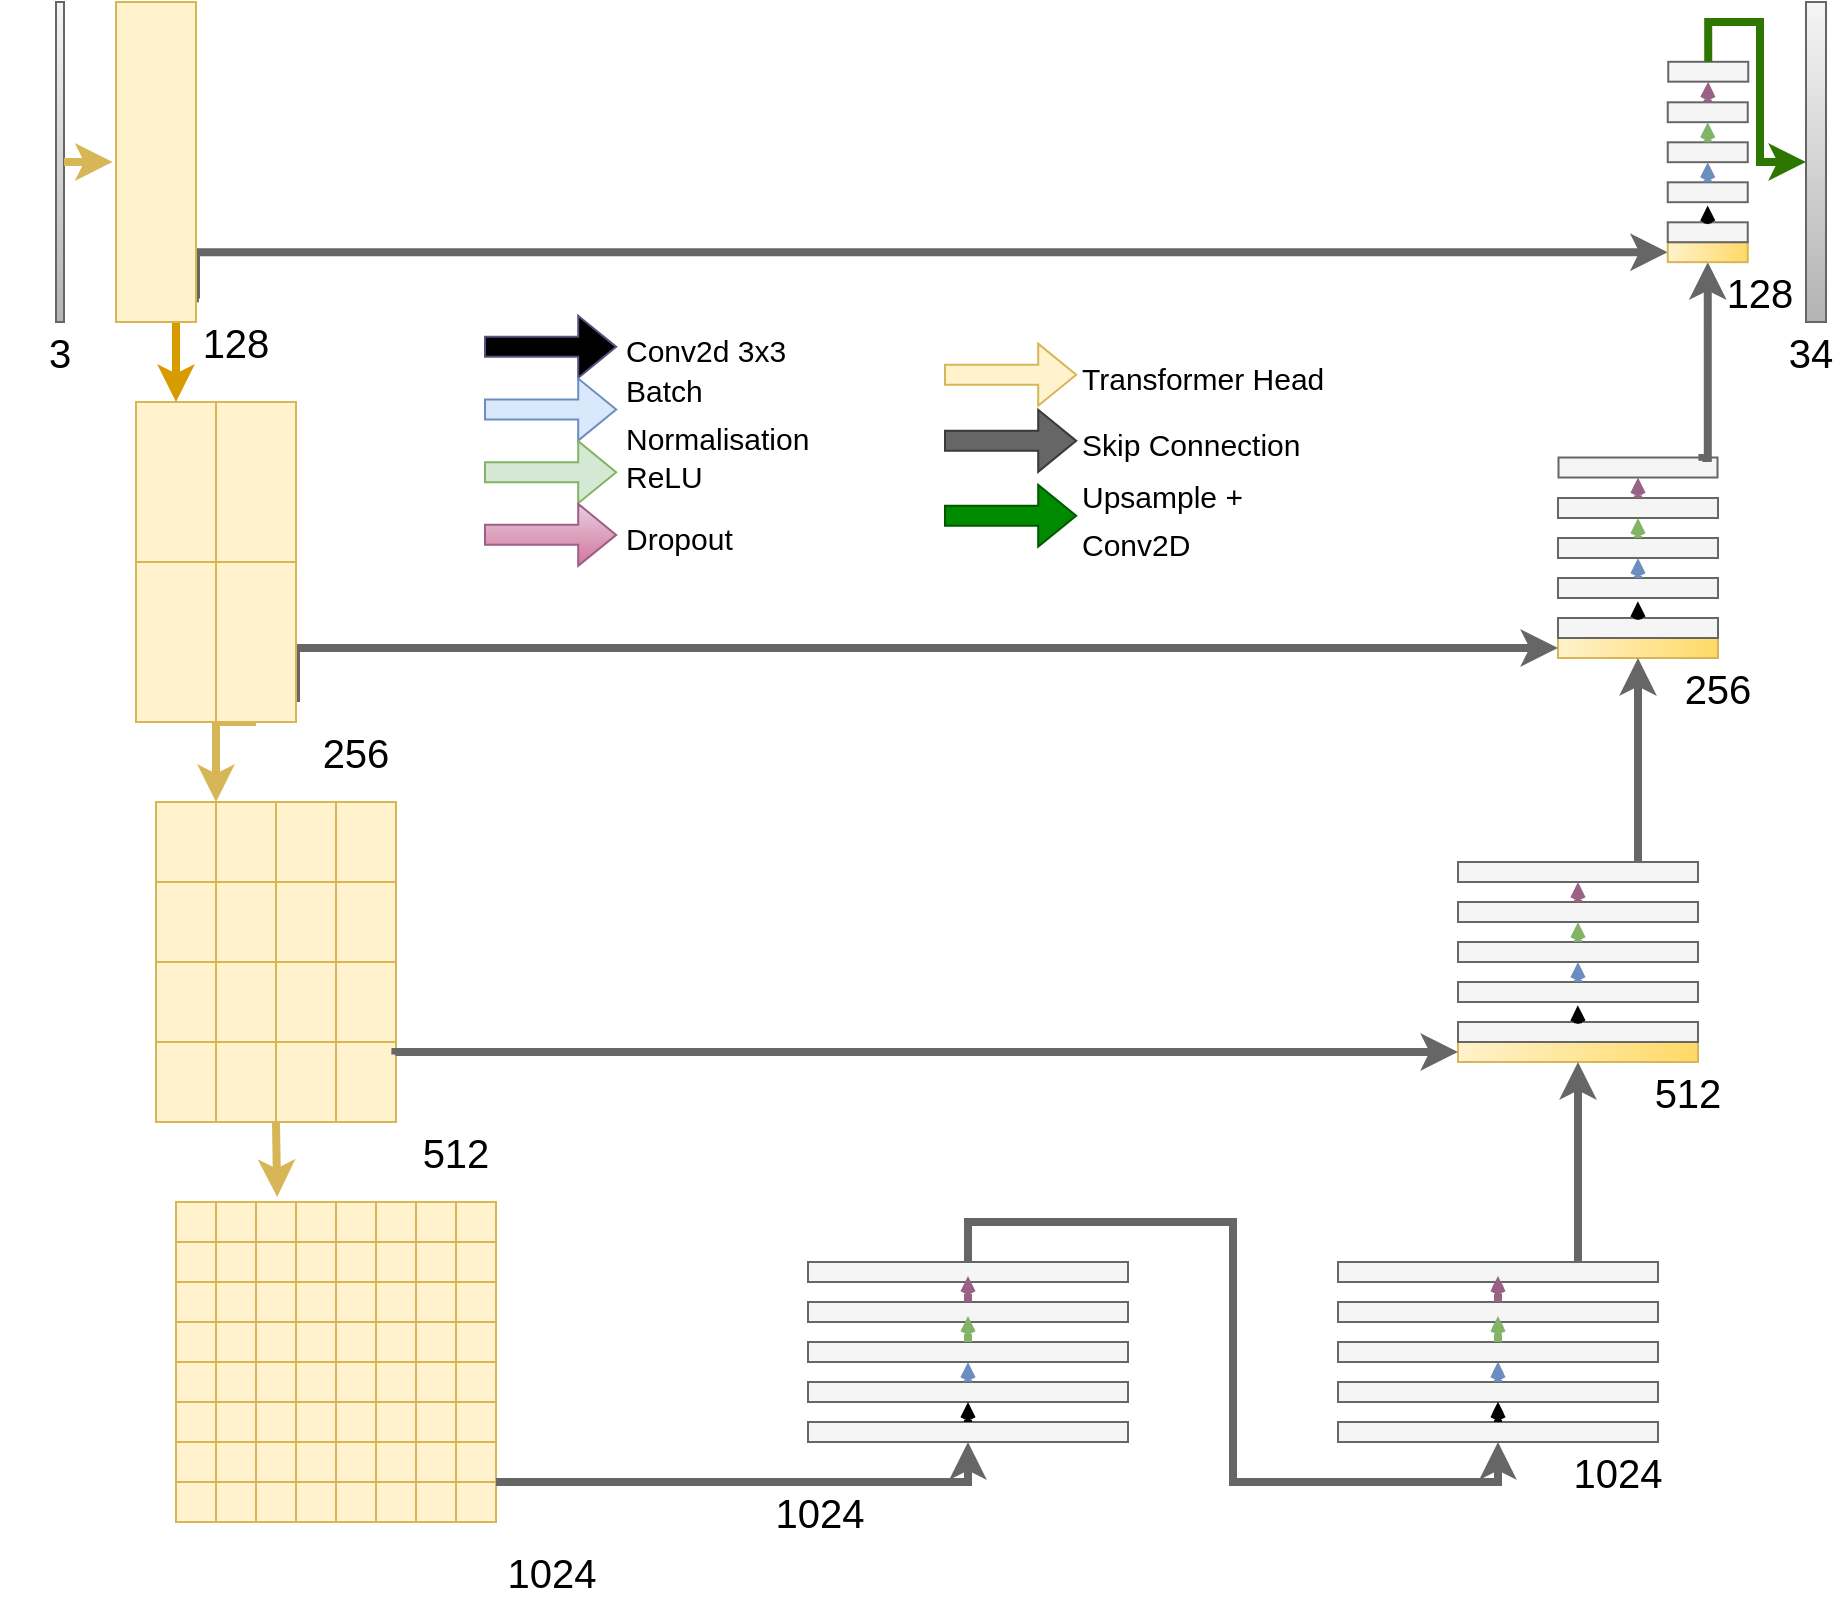 <mxfile version="24.3.0" type="device">
  <diagram name="Page-1" id="MUxzJoKTa99FVB-7IIV3">
    <mxGraphModel dx="1553" dy="1100" grid="1" gridSize="10" guides="1" tooltips="1" connect="1" arrows="1" fold="1" page="1" pageScale="1" pageWidth="1200" pageHeight="500" math="0" shadow="0">
      <root>
        <mxCell id="0" />
        <mxCell id="1" parent="0" />
        <mxCell id="ChCWkwDxSLC9hsaqk-i0-134" style="edgeStyle=orthogonalEdgeStyle;rounded=0;orthogonalLoop=1;jettySize=auto;html=1;exitX=0.75;exitY=1;exitDx=0;exitDy=0;entryX=0.5;entryY=0;entryDx=0;entryDy=0;fillColor=#ffe6cc;strokeColor=#d79b00;strokeWidth=4;" edge="1" parent="1" source="ChCWkwDxSLC9hsaqk-i0-3" target="ChCWkwDxSLC9hsaqk-i0-4">
          <mxGeometry relative="1" as="geometry" />
        </mxCell>
        <mxCell id="ChCWkwDxSLC9hsaqk-i0-340" style="edgeStyle=orthogonalEdgeStyle;rounded=0;orthogonalLoop=1;jettySize=auto;html=1;exitX=1.035;exitY=0.926;exitDx=0;exitDy=0;entryX=0.5;entryY=0;entryDx=0;entryDy=0;fillColor=#f5f5f5;gradientColor=#b3b3b3;strokeColor=#666666;strokeWidth=4;exitPerimeter=0;" edge="1" parent="1" source="ChCWkwDxSLC9hsaqk-i0-3" target="ChCWkwDxSLC9hsaqk-i0-309">
          <mxGeometry relative="1" as="geometry">
            <Array as="points">
              <mxPoint x="178" y="188" />
              <mxPoint x="178" y="165" />
            </Array>
          </mxGeometry>
        </mxCell>
        <mxCell id="ChCWkwDxSLC9hsaqk-i0-3" value="" style="rounded=0;whiteSpace=wrap;html=1;fillColor=#fff2cc;strokeColor=#d6b656;" vertex="1" parent="1">
          <mxGeometry x="138" y="40" width="40" height="160" as="geometry" />
        </mxCell>
        <mxCell id="ChCWkwDxSLC9hsaqk-i0-167" value="" style="group" vertex="1" connectable="0" parent="1">
          <mxGeometry x="158" y="440" width="120" height="160" as="geometry" />
        </mxCell>
        <mxCell id="ChCWkwDxSLC9hsaqk-i0-12" value="" style="group;fillColor=#fff2cc;strokeColor=#d6b656;" vertex="1" connectable="0" parent="ChCWkwDxSLC9hsaqk-i0-167">
          <mxGeometry width="60" height="80" as="geometry" />
        </mxCell>
        <mxCell id="ChCWkwDxSLC9hsaqk-i0-8" value="" style="rounded=0;whiteSpace=wrap;html=1;fillColor=#fff2cc;strokeColor=#d6b656;" vertex="1" parent="ChCWkwDxSLC9hsaqk-i0-12">
          <mxGeometry width="30" height="40" as="geometry" />
        </mxCell>
        <mxCell id="ChCWkwDxSLC9hsaqk-i0-9" value="" style="rounded=0;whiteSpace=wrap;html=1;fillColor=#fff2cc;strokeColor=#d6b656;" vertex="1" parent="ChCWkwDxSLC9hsaqk-i0-12">
          <mxGeometry x="30" width="30" height="40" as="geometry" />
        </mxCell>
        <mxCell id="ChCWkwDxSLC9hsaqk-i0-10" value="" style="rounded=0;whiteSpace=wrap;html=1;fillColor=#fff2cc;strokeColor=#d6b656;" vertex="1" parent="ChCWkwDxSLC9hsaqk-i0-12">
          <mxGeometry y="40" width="30" height="40" as="geometry" />
        </mxCell>
        <mxCell id="ChCWkwDxSLC9hsaqk-i0-11" value="" style="rounded=0;whiteSpace=wrap;html=1;fillColor=#fff2cc;strokeColor=#d6b656;" vertex="1" parent="ChCWkwDxSLC9hsaqk-i0-12">
          <mxGeometry x="30" y="40" width="30" height="40" as="geometry" />
        </mxCell>
        <mxCell id="ChCWkwDxSLC9hsaqk-i0-13" value="" style="group;fillColor=#fff2cc;strokeColor=#d6b656;" vertex="1" connectable="0" parent="ChCWkwDxSLC9hsaqk-i0-167">
          <mxGeometry x="60" width="60" height="80" as="geometry" />
        </mxCell>
        <mxCell id="ChCWkwDxSLC9hsaqk-i0-14" value="" style="rounded=0;whiteSpace=wrap;html=1;fillColor=#fff2cc;strokeColor=#d6b656;" vertex="1" parent="ChCWkwDxSLC9hsaqk-i0-13">
          <mxGeometry width="30" height="40" as="geometry" />
        </mxCell>
        <mxCell id="ChCWkwDxSLC9hsaqk-i0-15" value="" style="rounded=0;whiteSpace=wrap;html=1;fillColor=#fff2cc;strokeColor=#d6b656;" vertex="1" parent="ChCWkwDxSLC9hsaqk-i0-13">
          <mxGeometry x="30" width="30" height="40" as="geometry" />
        </mxCell>
        <mxCell id="ChCWkwDxSLC9hsaqk-i0-16" value="" style="rounded=0;whiteSpace=wrap;html=1;fillColor=#fff2cc;strokeColor=#d6b656;" vertex="1" parent="ChCWkwDxSLC9hsaqk-i0-13">
          <mxGeometry y="40" width="30" height="40" as="geometry" />
        </mxCell>
        <mxCell id="ChCWkwDxSLC9hsaqk-i0-17" value="" style="rounded=0;whiteSpace=wrap;html=1;fillColor=#fff2cc;strokeColor=#d6b656;" vertex="1" parent="ChCWkwDxSLC9hsaqk-i0-13">
          <mxGeometry x="30" y="40" width="30" height="40" as="geometry" />
        </mxCell>
        <mxCell id="ChCWkwDxSLC9hsaqk-i0-18" value="" style="group;fillColor=#fff2cc;strokeColor=#d6b656;" vertex="1" connectable="0" parent="ChCWkwDxSLC9hsaqk-i0-167">
          <mxGeometry y="80" width="60" height="80" as="geometry" />
        </mxCell>
        <mxCell id="ChCWkwDxSLC9hsaqk-i0-19" value="" style="rounded=0;whiteSpace=wrap;html=1;fillColor=#fff2cc;strokeColor=#d6b656;" vertex="1" parent="ChCWkwDxSLC9hsaqk-i0-18">
          <mxGeometry width="30" height="40" as="geometry" />
        </mxCell>
        <mxCell id="ChCWkwDxSLC9hsaqk-i0-20" value="" style="rounded=0;whiteSpace=wrap;html=1;fillColor=#fff2cc;strokeColor=#d6b656;" vertex="1" parent="ChCWkwDxSLC9hsaqk-i0-18">
          <mxGeometry x="30" width="30" height="40" as="geometry" />
        </mxCell>
        <mxCell id="ChCWkwDxSLC9hsaqk-i0-21" value="" style="rounded=0;whiteSpace=wrap;html=1;fillColor=#fff2cc;strokeColor=#d6b656;" vertex="1" parent="ChCWkwDxSLC9hsaqk-i0-18">
          <mxGeometry y="40" width="30" height="40" as="geometry" />
        </mxCell>
        <mxCell id="ChCWkwDxSLC9hsaqk-i0-22" value="" style="rounded=0;whiteSpace=wrap;html=1;fillColor=#fff2cc;strokeColor=#d6b656;" vertex="1" parent="ChCWkwDxSLC9hsaqk-i0-18">
          <mxGeometry x="30" y="40" width="30" height="40" as="geometry" />
        </mxCell>
        <mxCell id="ChCWkwDxSLC9hsaqk-i0-23" value="" style="group;fillColor=#fff2cc;strokeColor=#d6b656;" vertex="1" connectable="0" parent="ChCWkwDxSLC9hsaqk-i0-167">
          <mxGeometry x="60" y="80" width="60" height="80" as="geometry" />
        </mxCell>
        <mxCell id="ChCWkwDxSLC9hsaqk-i0-24" value="" style="rounded=0;whiteSpace=wrap;html=1;fillColor=#fff2cc;strokeColor=#d6b656;" vertex="1" parent="ChCWkwDxSLC9hsaqk-i0-23">
          <mxGeometry width="30" height="40" as="geometry" />
        </mxCell>
        <mxCell id="ChCWkwDxSLC9hsaqk-i0-25" value="" style="rounded=0;whiteSpace=wrap;html=1;fillColor=#fff2cc;strokeColor=#d6b656;" vertex="1" parent="ChCWkwDxSLC9hsaqk-i0-23">
          <mxGeometry x="30" width="30" height="40" as="geometry" />
        </mxCell>
        <mxCell id="ChCWkwDxSLC9hsaqk-i0-26" value="" style="rounded=0;whiteSpace=wrap;html=1;fillColor=#fff2cc;strokeColor=#d6b656;" vertex="1" parent="ChCWkwDxSLC9hsaqk-i0-23">
          <mxGeometry y="40" width="30" height="40" as="geometry" />
        </mxCell>
        <mxCell id="ChCWkwDxSLC9hsaqk-i0-27" value="" style="rounded=0;whiteSpace=wrap;html=1;fillColor=#fff2cc;strokeColor=#d6b656;" vertex="1" parent="ChCWkwDxSLC9hsaqk-i0-23">
          <mxGeometry x="30" y="40" width="30" height="40" as="geometry" />
        </mxCell>
        <mxCell id="ChCWkwDxSLC9hsaqk-i0-168" value="" style="group" vertex="1" connectable="0" parent="1">
          <mxGeometry x="168" y="640" width="160" height="160" as="geometry" />
        </mxCell>
        <mxCell id="ChCWkwDxSLC9hsaqk-i0-48" value="" style="group;fillColor=#fff2cc;strokeColor=#d6b656;" vertex="1" connectable="0" parent="ChCWkwDxSLC9hsaqk-i0-168">
          <mxGeometry width="80" height="80" as="geometry" />
        </mxCell>
        <mxCell id="ChCWkwDxSLC9hsaqk-i0-28" value="" style="group;fillColor=#fff2cc;strokeColor=#d6b656;" vertex="1" connectable="0" parent="ChCWkwDxSLC9hsaqk-i0-48">
          <mxGeometry width="40" height="40" as="geometry" />
        </mxCell>
        <mxCell id="ChCWkwDxSLC9hsaqk-i0-29" value="" style="rounded=0;whiteSpace=wrap;html=1;fillColor=#fff2cc;strokeColor=#d6b656;" vertex="1" parent="ChCWkwDxSLC9hsaqk-i0-28">
          <mxGeometry width="20" height="20" as="geometry" />
        </mxCell>
        <mxCell id="ChCWkwDxSLC9hsaqk-i0-30" value="" style="rounded=0;whiteSpace=wrap;html=1;fillColor=#fff2cc;strokeColor=#d6b656;" vertex="1" parent="ChCWkwDxSLC9hsaqk-i0-28">
          <mxGeometry x="20" width="20" height="20" as="geometry" />
        </mxCell>
        <mxCell id="ChCWkwDxSLC9hsaqk-i0-31" value="" style="rounded=0;whiteSpace=wrap;html=1;fillColor=#fff2cc;strokeColor=#d6b656;" vertex="1" parent="ChCWkwDxSLC9hsaqk-i0-28">
          <mxGeometry y="20" width="20" height="20" as="geometry" />
        </mxCell>
        <mxCell id="ChCWkwDxSLC9hsaqk-i0-32" value="" style="rounded=0;whiteSpace=wrap;html=1;fillColor=#fff2cc;strokeColor=#d6b656;" vertex="1" parent="ChCWkwDxSLC9hsaqk-i0-28">
          <mxGeometry x="20" y="20" width="20" height="20" as="geometry" />
        </mxCell>
        <mxCell id="ChCWkwDxSLC9hsaqk-i0-33" value="" style="group;fillColor=#fff2cc;strokeColor=#d6b656;" vertex="1" connectable="0" parent="ChCWkwDxSLC9hsaqk-i0-48">
          <mxGeometry x="40" width="40" height="40" as="geometry" />
        </mxCell>
        <mxCell id="ChCWkwDxSLC9hsaqk-i0-34" value="" style="rounded=0;whiteSpace=wrap;html=1;fillColor=#fff2cc;strokeColor=#d6b656;" vertex="1" parent="ChCWkwDxSLC9hsaqk-i0-33">
          <mxGeometry width="20" height="20" as="geometry" />
        </mxCell>
        <mxCell id="ChCWkwDxSLC9hsaqk-i0-35" value="" style="rounded=0;whiteSpace=wrap;html=1;fillColor=#fff2cc;strokeColor=#d6b656;" vertex="1" parent="ChCWkwDxSLC9hsaqk-i0-33">
          <mxGeometry x="20" width="20" height="20" as="geometry" />
        </mxCell>
        <mxCell id="ChCWkwDxSLC9hsaqk-i0-36" value="" style="rounded=0;whiteSpace=wrap;html=1;fillColor=#fff2cc;strokeColor=#d6b656;" vertex="1" parent="ChCWkwDxSLC9hsaqk-i0-33">
          <mxGeometry y="20" width="20" height="20" as="geometry" />
        </mxCell>
        <mxCell id="ChCWkwDxSLC9hsaqk-i0-37" value="" style="rounded=0;whiteSpace=wrap;html=1;fillColor=#fff2cc;strokeColor=#d6b656;" vertex="1" parent="ChCWkwDxSLC9hsaqk-i0-33">
          <mxGeometry x="20" y="20" width="20" height="20" as="geometry" />
        </mxCell>
        <mxCell id="ChCWkwDxSLC9hsaqk-i0-38" value="" style="group;fillColor=#fff2cc;strokeColor=#d6b656;" vertex="1" connectable="0" parent="ChCWkwDxSLC9hsaqk-i0-48">
          <mxGeometry y="40" width="40" height="40" as="geometry" />
        </mxCell>
        <mxCell id="ChCWkwDxSLC9hsaqk-i0-39" value="" style="rounded=0;whiteSpace=wrap;html=1;fillColor=#fff2cc;strokeColor=#d6b656;" vertex="1" parent="ChCWkwDxSLC9hsaqk-i0-38">
          <mxGeometry width="20" height="20" as="geometry" />
        </mxCell>
        <mxCell id="ChCWkwDxSLC9hsaqk-i0-40" value="" style="rounded=0;whiteSpace=wrap;html=1;fillColor=#fff2cc;strokeColor=#d6b656;" vertex="1" parent="ChCWkwDxSLC9hsaqk-i0-38">
          <mxGeometry x="20" width="20" height="20" as="geometry" />
        </mxCell>
        <mxCell id="ChCWkwDxSLC9hsaqk-i0-41" value="" style="rounded=0;whiteSpace=wrap;html=1;fillColor=#fff2cc;strokeColor=#d6b656;" vertex="1" parent="ChCWkwDxSLC9hsaqk-i0-38">
          <mxGeometry y="20" width="20" height="20" as="geometry" />
        </mxCell>
        <mxCell id="ChCWkwDxSLC9hsaqk-i0-42" value="" style="rounded=0;whiteSpace=wrap;html=1;fillColor=#fff2cc;strokeColor=#d6b656;" vertex="1" parent="ChCWkwDxSLC9hsaqk-i0-38">
          <mxGeometry x="20" y="20" width="20" height="20" as="geometry" />
        </mxCell>
        <mxCell id="ChCWkwDxSLC9hsaqk-i0-43" value="" style="group;fillColor=#fff2cc;strokeColor=#d6b656;" vertex="1" connectable="0" parent="ChCWkwDxSLC9hsaqk-i0-48">
          <mxGeometry x="40" y="40" width="40" height="40" as="geometry" />
        </mxCell>
        <mxCell id="ChCWkwDxSLC9hsaqk-i0-44" value="" style="rounded=0;whiteSpace=wrap;html=1;fillColor=#fff2cc;strokeColor=#d6b656;" vertex="1" parent="ChCWkwDxSLC9hsaqk-i0-43">
          <mxGeometry width="20" height="20" as="geometry" />
        </mxCell>
        <mxCell id="ChCWkwDxSLC9hsaqk-i0-45" value="" style="rounded=0;whiteSpace=wrap;html=1;fillColor=#fff2cc;strokeColor=#d6b656;" vertex="1" parent="ChCWkwDxSLC9hsaqk-i0-43">
          <mxGeometry x="20" width="20" height="20" as="geometry" />
        </mxCell>
        <mxCell id="ChCWkwDxSLC9hsaqk-i0-46" value="" style="rounded=0;whiteSpace=wrap;html=1;fillColor=#fff2cc;strokeColor=#d6b656;" vertex="1" parent="ChCWkwDxSLC9hsaqk-i0-43">
          <mxGeometry y="20" width="20" height="20" as="geometry" />
        </mxCell>
        <mxCell id="ChCWkwDxSLC9hsaqk-i0-47" value="" style="rounded=0;whiteSpace=wrap;html=1;fillColor=#fff2cc;strokeColor=#d6b656;" vertex="1" parent="ChCWkwDxSLC9hsaqk-i0-43">
          <mxGeometry x="20" y="20" width="20" height="20" as="geometry" />
        </mxCell>
        <mxCell id="ChCWkwDxSLC9hsaqk-i0-71" value="" style="group;fillColor=#fff2cc;strokeColor=#d6b656;" vertex="1" connectable="0" parent="ChCWkwDxSLC9hsaqk-i0-168">
          <mxGeometry x="80" width="80" height="80" as="geometry" />
        </mxCell>
        <mxCell id="ChCWkwDxSLC9hsaqk-i0-72" value="" style="group;fillColor=#fff2cc;strokeColor=#d6b656;" vertex="1" connectable="0" parent="ChCWkwDxSLC9hsaqk-i0-71">
          <mxGeometry width="40" height="40" as="geometry" />
        </mxCell>
        <mxCell id="ChCWkwDxSLC9hsaqk-i0-73" value="" style="rounded=0;whiteSpace=wrap;html=1;fillColor=#fff2cc;strokeColor=#d6b656;" vertex="1" parent="ChCWkwDxSLC9hsaqk-i0-72">
          <mxGeometry width="20" height="20" as="geometry" />
        </mxCell>
        <mxCell id="ChCWkwDxSLC9hsaqk-i0-74" value="" style="rounded=0;whiteSpace=wrap;html=1;fillColor=#fff2cc;strokeColor=#d6b656;" vertex="1" parent="ChCWkwDxSLC9hsaqk-i0-72">
          <mxGeometry x="20" width="20" height="20" as="geometry" />
        </mxCell>
        <mxCell id="ChCWkwDxSLC9hsaqk-i0-75" value="" style="rounded=0;whiteSpace=wrap;html=1;fillColor=#fff2cc;strokeColor=#d6b656;" vertex="1" parent="ChCWkwDxSLC9hsaqk-i0-72">
          <mxGeometry y="20" width="20" height="20" as="geometry" />
        </mxCell>
        <mxCell id="ChCWkwDxSLC9hsaqk-i0-76" value="" style="rounded=0;whiteSpace=wrap;html=1;fillColor=#fff2cc;strokeColor=#d6b656;" vertex="1" parent="ChCWkwDxSLC9hsaqk-i0-72">
          <mxGeometry x="20" y="20" width="20" height="20" as="geometry" />
        </mxCell>
        <mxCell id="ChCWkwDxSLC9hsaqk-i0-77" value="" style="group;fillColor=#fff2cc;strokeColor=#d6b656;" vertex="1" connectable="0" parent="ChCWkwDxSLC9hsaqk-i0-71">
          <mxGeometry x="40" width="40" height="40" as="geometry" />
        </mxCell>
        <mxCell id="ChCWkwDxSLC9hsaqk-i0-78" value="" style="rounded=0;whiteSpace=wrap;html=1;fillColor=#fff2cc;strokeColor=#d6b656;" vertex="1" parent="ChCWkwDxSLC9hsaqk-i0-77">
          <mxGeometry width="20" height="20" as="geometry" />
        </mxCell>
        <mxCell id="ChCWkwDxSLC9hsaqk-i0-79" value="" style="rounded=0;whiteSpace=wrap;html=1;fillColor=#fff2cc;strokeColor=#d6b656;" vertex="1" parent="ChCWkwDxSLC9hsaqk-i0-77">
          <mxGeometry x="20" width="20" height="20" as="geometry" />
        </mxCell>
        <mxCell id="ChCWkwDxSLC9hsaqk-i0-80" value="" style="rounded=0;whiteSpace=wrap;html=1;fillColor=#fff2cc;strokeColor=#d6b656;" vertex="1" parent="ChCWkwDxSLC9hsaqk-i0-77">
          <mxGeometry y="20" width="20" height="20" as="geometry" />
        </mxCell>
        <mxCell id="ChCWkwDxSLC9hsaqk-i0-81" value="" style="rounded=0;whiteSpace=wrap;html=1;fillColor=#fff2cc;strokeColor=#d6b656;" vertex="1" parent="ChCWkwDxSLC9hsaqk-i0-77">
          <mxGeometry x="20" y="20" width="20" height="20" as="geometry" />
        </mxCell>
        <mxCell id="ChCWkwDxSLC9hsaqk-i0-82" value="" style="group;fillColor=#fff2cc;strokeColor=#d6b656;" vertex="1" connectable="0" parent="ChCWkwDxSLC9hsaqk-i0-71">
          <mxGeometry y="40" width="40" height="40" as="geometry" />
        </mxCell>
        <mxCell id="ChCWkwDxSLC9hsaqk-i0-83" value="" style="rounded=0;whiteSpace=wrap;html=1;fillColor=#fff2cc;strokeColor=#d6b656;" vertex="1" parent="ChCWkwDxSLC9hsaqk-i0-82">
          <mxGeometry width="20" height="20" as="geometry" />
        </mxCell>
        <mxCell id="ChCWkwDxSLC9hsaqk-i0-84" value="" style="rounded=0;whiteSpace=wrap;html=1;fillColor=#fff2cc;strokeColor=#d6b656;" vertex="1" parent="ChCWkwDxSLC9hsaqk-i0-82">
          <mxGeometry x="20" width="20" height="20" as="geometry" />
        </mxCell>
        <mxCell id="ChCWkwDxSLC9hsaqk-i0-85" value="" style="rounded=0;whiteSpace=wrap;html=1;fillColor=#fff2cc;strokeColor=#d6b656;" vertex="1" parent="ChCWkwDxSLC9hsaqk-i0-82">
          <mxGeometry y="20" width="20" height="20" as="geometry" />
        </mxCell>
        <mxCell id="ChCWkwDxSLC9hsaqk-i0-86" value="" style="rounded=0;whiteSpace=wrap;html=1;fillColor=#fff2cc;strokeColor=#d6b656;" vertex="1" parent="ChCWkwDxSLC9hsaqk-i0-82">
          <mxGeometry x="20" y="20" width="20" height="20" as="geometry" />
        </mxCell>
        <mxCell id="ChCWkwDxSLC9hsaqk-i0-87" value="" style="group;fillColor=#fff2cc;strokeColor=#d6b656;" vertex="1" connectable="0" parent="ChCWkwDxSLC9hsaqk-i0-71">
          <mxGeometry x="40" y="40" width="40" height="40" as="geometry" />
        </mxCell>
        <mxCell id="ChCWkwDxSLC9hsaqk-i0-88" value="" style="rounded=0;whiteSpace=wrap;html=1;fillColor=#fff2cc;strokeColor=#d6b656;" vertex="1" parent="ChCWkwDxSLC9hsaqk-i0-87">
          <mxGeometry width="20" height="20" as="geometry" />
        </mxCell>
        <mxCell id="ChCWkwDxSLC9hsaqk-i0-89" value="" style="rounded=0;whiteSpace=wrap;html=1;fillColor=#fff2cc;strokeColor=#d6b656;" vertex="1" parent="ChCWkwDxSLC9hsaqk-i0-87">
          <mxGeometry x="20" width="20" height="20" as="geometry" />
        </mxCell>
        <mxCell id="ChCWkwDxSLC9hsaqk-i0-90" value="" style="rounded=0;whiteSpace=wrap;html=1;fillColor=#fff2cc;strokeColor=#d6b656;" vertex="1" parent="ChCWkwDxSLC9hsaqk-i0-87">
          <mxGeometry y="20" width="20" height="20" as="geometry" />
        </mxCell>
        <mxCell id="ChCWkwDxSLC9hsaqk-i0-91" value="" style="rounded=0;whiteSpace=wrap;html=1;fillColor=#fff2cc;strokeColor=#d6b656;" vertex="1" parent="ChCWkwDxSLC9hsaqk-i0-87">
          <mxGeometry x="20" y="20" width="20" height="20" as="geometry" />
        </mxCell>
        <mxCell id="ChCWkwDxSLC9hsaqk-i0-92" value="" style="group;fillColor=#fff2cc;strokeColor=#d6b656;" vertex="1" connectable="0" parent="ChCWkwDxSLC9hsaqk-i0-168">
          <mxGeometry y="80" width="80" height="80" as="geometry" />
        </mxCell>
        <mxCell id="ChCWkwDxSLC9hsaqk-i0-93" value="" style="group;fillColor=#fff2cc;strokeColor=#d6b656;" vertex="1" connectable="0" parent="ChCWkwDxSLC9hsaqk-i0-92">
          <mxGeometry width="40" height="40" as="geometry" />
        </mxCell>
        <mxCell id="ChCWkwDxSLC9hsaqk-i0-94" value="" style="rounded=0;whiteSpace=wrap;html=1;fillColor=#fff2cc;strokeColor=#d6b656;" vertex="1" parent="ChCWkwDxSLC9hsaqk-i0-93">
          <mxGeometry width="20" height="20" as="geometry" />
        </mxCell>
        <mxCell id="ChCWkwDxSLC9hsaqk-i0-95" value="" style="rounded=0;whiteSpace=wrap;html=1;fillColor=#fff2cc;strokeColor=#d6b656;" vertex="1" parent="ChCWkwDxSLC9hsaqk-i0-93">
          <mxGeometry x="20" width="20" height="20" as="geometry" />
        </mxCell>
        <mxCell id="ChCWkwDxSLC9hsaqk-i0-96" value="" style="rounded=0;whiteSpace=wrap;html=1;fillColor=#fff2cc;strokeColor=#d6b656;" vertex="1" parent="ChCWkwDxSLC9hsaqk-i0-93">
          <mxGeometry y="20" width="20" height="20" as="geometry" />
        </mxCell>
        <mxCell id="ChCWkwDxSLC9hsaqk-i0-97" value="" style="rounded=0;whiteSpace=wrap;html=1;fillColor=#fff2cc;strokeColor=#d6b656;" vertex="1" parent="ChCWkwDxSLC9hsaqk-i0-93">
          <mxGeometry x="20" y="20" width="20" height="20" as="geometry" />
        </mxCell>
        <mxCell id="ChCWkwDxSLC9hsaqk-i0-98" value="" style="group;fillColor=#fff2cc;strokeColor=#d6b656;" vertex="1" connectable="0" parent="ChCWkwDxSLC9hsaqk-i0-92">
          <mxGeometry x="40" width="40" height="40" as="geometry" />
        </mxCell>
        <mxCell id="ChCWkwDxSLC9hsaqk-i0-99" value="" style="rounded=0;whiteSpace=wrap;html=1;fillColor=#fff2cc;strokeColor=#d6b656;" vertex="1" parent="ChCWkwDxSLC9hsaqk-i0-98">
          <mxGeometry width="20" height="20" as="geometry" />
        </mxCell>
        <mxCell id="ChCWkwDxSLC9hsaqk-i0-100" value="" style="rounded=0;whiteSpace=wrap;html=1;fillColor=#fff2cc;strokeColor=#d6b656;" vertex="1" parent="ChCWkwDxSLC9hsaqk-i0-98">
          <mxGeometry x="20" width="20" height="20" as="geometry" />
        </mxCell>
        <mxCell id="ChCWkwDxSLC9hsaqk-i0-101" value="" style="rounded=0;whiteSpace=wrap;html=1;fillColor=#fff2cc;strokeColor=#d6b656;" vertex="1" parent="ChCWkwDxSLC9hsaqk-i0-98">
          <mxGeometry y="20" width="20" height="20" as="geometry" />
        </mxCell>
        <mxCell id="ChCWkwDxSLC9hsaqk-i0-102" value="" style="rounded=0;whiteSpace=wrap;html=1;fillColor=#fff2cc;strokeColor=#d6b656;" vertex="1" parent="ChCWkwDxSLC9hsaqk-i0-98">
          <mxGeometry x="20" y="20" width="20" height="20" as="geometry" />
        </mxCell>
        <mxCell id="ChCWkwDxSLC9hsaqk-i0-103" value="" style="group;fillColor=#fff2cc;strokeColor=#d6b656;" vertex="1" connectable="0" parent="ChCWkwDxSLC9hsaqk-i0-92">
          <mxGeometry y="40" width="40" height="40" as="geometry" />
        </mxCell>
        <mxCell id="ChCWkwDxSLC9hsaqk-i0-104" value="" style="rounded=0;whiteSpace=wrap;html=1;fillColor=#fff2cc;strokeColor=#d6b656;" vertex="1" parent="ChCWkwDxSLC9hsaqk-i0-103">
          <mxGeometry width="20" height="20" as="geometry" />
        </mxCell>
        <mxCell id="ChCWkwDxSLC9hsaqk-i0-105" value="" style="rounded=0;whiteSpace=wrap;html=1;fillColor=#fff2cc;strokeColor=#d6b656;" vertex="1" parent="ChCWkwDxSLC9hsaqk-i0-103">
          <mxGeometry x="20" width="20" height="20" as="geometry" />
        </mxCell>
        <mxCell id="ChCWkwDxSLC9hsaqk-i0-106" value="" style="rounded=0;whiteSpace=wrap;html=1;fillColor=#fff2cc;strokeColor=#d6b656;" vertex="1" parent="ChCWkwDxSLC9hsaqk-i0-103">
          <mxGeometry y="20" width="20" height="20" as="geometry" />
        </mxCell>
        <mxCell id="ChCWkwDxSLC9hsaqk-i0-107" value="" style="rounded=0;whiteSpace=wrap;html=1;fillColor=#fff2cc;strokeColor=#d6b656;" vertex="1" parent="ChCWkwDxSLC9hsaqk-i0-103">
          <mxGeometry x="20" y="20" width="20" height="20" as="geometry" />
        </mxCell>
        <mxCell id="ChCWkwDxSLC9hsaqk-i0-108" value="" style="group;fillColor=#fff2cc;strokeColor=#d6b656;" vertex="1" connectable="0" parent="ChCWkwDxSLC9hsaqk-i0-92">
          <mxGeometry x="40" y="40" width="40" height="40" as="geometry" />
        </mxCell>
        <mxCell id="ChCWkwDxSLC9hsaqk-i0-109" value="" style="rounded=0;whiteSpace=wrap;html=1;fillColor=#fff2cc;strokeColor=#d6b656;" vertex="1" parent="ChCWkwDxSLC9hsaqk-i0-108">
          <mxGeometry width="20" height="20" as="geometry" />
        </mxCell>
        <mxCell id="ChCWkwDxSLC9hsaqk-i0-110" value="" style="rounded=0;whiteSpace=wrap;html=1;fillColor=#fff2cc;strokeColor=#d6b656;" vertex="1" parent="ChCWkwDxSLC9hsaqk-i0-108">
          <mxGeometry x="20" width="20" height="20" as="geometry" />
        </mxCell>
        <mxCell id="ChCWkwDxSLC9hsaqk-i0-111" value="" style="rounded=0;whiteSpace=wrap;html=1;fillColor=#fff2cc;strokeColor=#d6b656;" vertex="1" parent="ChCWkwDxSLC9hsaqk-i0-108">
          <mxGeometry y="20" width="20" height="20" as="geometry" />
        </mxCell>
        <mxCell id="ChCWkwDxSLC9hsaqk-i0-112" value="" style="rounded=0;whiteSpace=wrap;html=1;fillColor=#fff2cc;strokeColor=#d6b656;" vertex="1" parent="ChCWkwDxSLC9hsaqk-i0-108">
          <mxGeometry x="20" y="20" width="20" height="20" as="geometry" />
        </mxCell>
        <mxCell id="ChCWkwDxSLC9hsaqk-i0-113" value="" style="group;fillColor=#fff2cc;strokeColor=#d6b656;" vertex="1" connectable="0" parent="ChCWkwDxSLC9hsaqk-i0-168">
          <mxGeometry x="80" y="80" width="80" height="80" as="geometry" />
        </mxCell>
        <mxCell id="ChCWkwDxSLC9hsaqk-i0-114" value="" style="group;fillColor=#fff2cc;strokeColor=#d6b656;" vertex="1" connectable="0" parent="ChCWkwDxSLC9hsaqk-i0-113">
          <mxGeometry width="40" height="40" as="geometry" />
        </mxCell>
        <mxCell id="ChCWkwDxSLC9hsaqk-i0-115" value="" style="rounded=0;whiteSpace=wrap;html=1;fillColor=#fff2cc;strokeColor=#d6b656;" vertex="1" parent="ChCWkwDxSLC9hsaqk-i0-114">
          <mxGeometry width="20" height="20" as="geometry" />
        </mxCell>
        <mxCell id="ChCWkwDxSLC9hsaqk-i0-116" value="" style="rounded=0;whiteSpace=wrap;html=1;fillColor=#fff2cc;strokeColor=#d6b656;" vertex="1" parent="ChCWkwDxSLC9hsaqk-i0-114">
          <mxGeometry x="20" width="20" height="20" as="geometry" />
        </mxCell>
        <mxCell id="ChCWkwDxSLC9hsaqk-i0-117" value="" style="rounded=0;whiteSpace=wrap;html=1;fillColor=#fff2cc;strokeColor=#d6b656;" vertex="1" parent="ChCWkwDxSLC9hsaqk-i0-114">
          <mxGeometry y="20" width="20" height="20" as="geometry" />
        </mxCell>
        <mxCell id="ChCWkwDxSLC9hsaqk-i0-118" value="" style="rounded=0;whiteSpace=wrap;html=1;fillColor=#fff2cc;strokeColor=#d6b656;" vertex="1" parent="ChCWkwDxSLC9hsaqk-i0-114">
          <mxGeometry x="20" y="20" width="20" height="20" as="geometry" />
        </mxCell>
        <mxCell id="ChCWkwDxSLC9hsaqk-i0-119" value="" style="group;fillColor=#fff2cc;strokeColor=#d6b656;" vertex="1" connectable="0" parent="ChCWkwDxSLC9hsaqk-i0-113">
          <mxGeometry x="40" width="40" height="40" as="geometry" />
        </mxCell>
        <mxCell id="ChCWkwDxSLC9hsaqk-i0-120" value="" style="rounded=0;whiteSpace=wrap;html=1;fillColor=#fff2cc;strokeColor=#d6b656;" vertex="1" parent="ChCWkwDxSLC9hsaqk-i0-119">
          <mxGeometry width="20" height="20" as="geometry" />
        </mxCell>
        <mxCell id="ChCWkwDxSLC9hsaqk-i0-121" value="" style="rounded=0;whiteSpace=wrap;html=1;fillColor=#fff2cc;strokeColor=#d6b656;" vertex="1" parent="ChCWkwDxSLC9hsaqk-i0-119">
          <mxGeometry x="20" width="20" height="20" as="geometry" />
        </mxCell>
        <mxCell id="ChCWkwDxSLC9hsaqk-i0-122" value="" style="rounded=0;whiteSpace=wrap;html=1;fillColor=#fff2cc;strokeColor=#d6b656;" vertex="1" parent="ChCWkwDxSLC9hsaqk-i0-119">
          <mxGeometry y="20" width="20" height="20" as="geometry" />
        </mxCell>
        <mxCell id="ChCWkwDxSLC9hsaqk-i0-123" value="" style="rounded=0;whiteSpace=wrap;html=1;fillColor=#fff2cc;strokeColor=#d6b656;" vertex="1" parent="ChCWkwDxSLC9hsaqk-i0-119">
          <mxGeometry x="20" y="20" width="20" height="20" as="geometry" />
        </mxCell>
        <mxCell id="ChCWkwDxSLC9hsaqk-i0-124" value="" style="group;fillColor=#fff2cc;strokeColor=#d6b656;" vertex="1" connectable="0" parent="ChCWkwDxSLC9hsaqk-i0-113">
          <mxGeometry y="40" width="40" height="40" as="geometry" />
        </mxCell>
        <mxCell id="ChCWkwDxSLC9hsaqk-i0-125" value="" style="rounded=0;whiteSpace=wrap;html=1;fillColor=#fff2cc;strokeColor=#d6b656;" vertex="1" parent="ChCWkwDxSLC9hsaqk-i0-124">
          <mxGeometry width="20" height="20" as="geometry" />
        </mxCell>
        <mxCell id="ChCWkwDxSLC9hsaqk-i0-126" value="" style="rounded=0;whiteSpace=wrap;html=1;fillColor=#fff2cc;strokeColor=#d6b656;" vertex="1" parent="ChCWkwDxSLC9hsaqk-i0-124">
          <mxGeometry x="20" width="20" height="20" as="geometry" />
        </mxCell>
        <mxCell id="ChCWkwDxSLC9hsaqk-i0-127" value="" style="rounded=0;whiteSpace=wrap;html=1;fillColor=#fff2cc;strokeColor=#d6b656;" vertex="1" parent="ChCWkwDxSLC9hsaqk-i0-124">
          <mxGeometry y="20" width="20" height="20" as="geometry" />
        </mxCell>
        <mxCell id="ChCWkwDxSLC9hsaqk-i0-128" value="" style="rounded=0;whiteSpace=wrap;html=1;fillColor=#fff2cc;strokeColor=#d6b656;" vertex="1" parent="ChCWkwDxSLC9hsaqk-i0-124">
          <mxGeometry x="20" y="20" width="20" height="20" as="geometry" />
        </mxCell>
        <mxCell id="ChCWkwDxSLC9hsaqk-i0-129" value="" style="group;fillColor=#fff2cc;strokeColor=#d6b656;" vertex="1" connectable="0" parent="ChCWkwDxSLC9hsaqk-i0-113">
          <mxGeometry x="40" y="40" width="40" height="40" as="geometry" />
        </mxCell>
        <mxCell id="ChCWkwDxSLC9hsaqk-i0-130" value="" style="rounded=0;whiteSpace=wrap;html=1;fillColor=#fff2cc;strokeColor=#d6b656;" vertex="1" parent="ChCWkwDxSLC9hsaqk-i0-129">
          <mxGeometry width="20" height="20" as="geometry" />
        </mxCell>
        <mxCell id="ChCWkwDxSLC9hsaqk-i0-131" value="" style="rounded=0;whiteSpace=wrap;html=1;fillColor=#fff2cc;strokeColor=#d6b656;" vertex="1" parent="ChCWkwDxSLC9hsaqk-i0-129">
          <mxGeometry x="20" width="20" height="20" as="geometry" />
        </mxCell>
        <mxCell id="ChCWkwDxSLC9hsaqk-i0-132" value="" style="rounded=0;whiteSpace=wrap;html=1;fillColor=#fff2cc;strokeColor=#d6b656;" vertex="1" parent="ChCWkwDxSLC9hsaqk-i0-129">
          <mxGeometry y="20" width="20" height="20" as="geometry" />
        </mxCell>
        <mxCell id="ChCWkwDxSLC9hsaqk-i0-133" value="" style="rounded=0;whiteSpace=wrap;html=1;fillColor=#fff2cc;strokeColor=#d6b656;" vertex="1" parent="ChCWkwDxSLC9hsaqk-i0-129">
          <mxGeometry x="20" y="20" width="20" height="20" as="geometry" />
        </mxCell>
        <mxCell id="ChCWkwDxSLC9hsaqk-i0-267" value="" style="group;rotation=-180;" vertex="1" connectable="0" parent="1">
          <mxGeometry x="809" y="470" width="120" height="100" as="geometry" />
        </mxCell>
        <mxCell id="ChCWkwDxSLC9hsaqk-i0-251" value="" style="rounded=0;whiteSpace=wrap;html=1;fillColor=#fff2cc;strokeColor=#d6b656;rotation=-90;gradientColor=#ffd966;" vertex="1" parent="ChCWkwDxSLC9hsaqk-i0-267">
          <mxGeometry x="55" y="35" width="10" height="120" as="geometry" />
        </mxCell>
        <mxCell id="ChCWkwDxSLC9hsaqk-i0-242" value="" style="rounded=0;whiteSpace=wrap;html=1;fillColor=#f5f5f5;fontColor=#333333;strokeColor=#666666;rotation=-90;" vertex="1" parent="ChCWkwDxSLC9hsaqk-i0-267">
          <mxGeometry x="55" y="25" width="10" height="120" as="geometry" />
        </mxCell>
        <mxCell id="ChCWkwDxSLC9hsaqk-i0-243" value="" style="rounded=0;whiteSpace=wrap;html=1;fillColor=#f5f5f5;fontColor=#333333;strokeColor=#666666;rotation=-90;" vertex="1" parent="ChCWkwDxSLC9hsaqk-i0-267">
          <mxGeometry x="55" y="5" width="10" height="120" as="geometry" />
        </mxCell>
        <mxCell id="ChCWkwDxSLC9hsaqk-i0-244" value="" style="rounded=0;whiteSpace=wrap;html=1;fillColor=#f5f5f5;fontColor=#333333;strokeColor=#666666;rotation=-90;" vertex="1" parent="ChCWkwDxSLC9hsaqk-i0-267">
          <mxGeometry x="55" y="-15" width="10" height="120" as="geometry" />
        </mxCell>
        <mxCell id="ChCWkwDxSLC9hsaqk-i0-245" value="" style="rounded=0;whiteSpace=wrap;html=1;fillColor=#f5f5f5;fontColor=#333333;strokeColor=#666666;rotation=-90;" vertex="1" parent="ChCWkwDxSLC9hsaqk-i0-267">
          <mxGeometry x="55" y="-55" width="10" height="120" as="geometry" />
        </mxCell>
        <mxCell id="ChCWkwDxSLC9hsaqk-i0-250" value="" style="rounded=0;whiteSpace=wrap;html=1;fillColor=#f5f5f5;fontColor=#333333;strokeColor=#666666;rotation=-90;" vertex="1" parent="ChCWkwDxSLC9hsaqk-i0-267">
          <mxGeometry x="55" y="-35" width="10" height="120" as="geometry" />
        </mxCell>
        <mxCell id="ChCWkwDxSLC9hsaqk-i0-246" style="edgeStyle=orthogonalEdgeStyle;rounded=0;orthogonalLoop=1;jettySize=auto;html=1;exitX=1;exitY=0.5;exitDx=0;exitDy=0;entryX=-0.167;entryY=0.499;entryDx=0;entryDy=0;entryPerimeter=0;strokeWidth=4;endArrow=open;endFill=0;strokeColor=default;startSize=6;endSize=0;" edge="1" parent="ChCWkwDxSLC9hsaqk-i0-267" source="ChCWkwDxSLC9hsaqk-i0-242" target="ChCWkwDxSLC9hsaqk-i0-243">
          <mxGeometry relative="1" as="geometry" />
        </mxCell>
        <mxCell id="ChCWkwDxSLC9hsaqk-i0-247" style="edgeStyle=orthogonalEdgeStyle;rounded=0;orthogonalLoop=1;jettySize=auto;html=1;exitX=1;exitY=0.5;exitDx=0;exitDy=0;entryX=0;entryY=0.5;entryDx=0;entryDy=0;strokeWidth=4;endArrow=open;endFill=0;strokeColor=#6c8ebf;startSize=6;endSize=0;fillColor=#dae8fc;gradientColor=#7ea6e0;" edge="1" parent="ChCWkwDxSLC9hsaqk-i0-267" target="ChCWkwDxSLC9hsaqk-i0-244" source="ChCWkwDxSLC9hsaqk-i0-243">
          <mxGeometry relative="1" as="geometry">
            <mxPoint x="40" y="60" as="sourcePoint" />
            <mxPoint x="40" y="52" as="targetPoint" />
          </mxGeometry>
        </mxCell>
        <mxCell id="ChCWkwDxSLC9hsaqk-i0-248" style="edgeStyle=orthogonalEdgeStyle;rounded=0;orthogonalLoop=1;jettySize=auto;html=1;entryX=0;entryY=0.5;entryDx=0;entryDy=0;strokeWidth=4;endArrow=open;endFill=0;strokeColor=#82b366;startSize=6;endSize=0;fillColor=#d5e8d4;gradientColor=#97d077;exitX=1;exitY=0.5;exitDx=0;exitDy=0;" edge="1" parent="ChCWkwDxSLC9hsaqk-i0-267" source="ChCWkwDxSLC9hsaqk-i0-244" target="ChCWkwDxSLC9hsaqk-i0-250">
          <mxGeometry relative="1" as="geometry">
            <mxPoint x="40" y="40" as="sourcePoint" />
            <mxPoint x="40" y="30" as="targetPoint" />
          </mxGeometry>
        </mxCell>
        <mxCell id="ChCWkwDxSLC9hsaqk-i0-249" style="edgeStyle=orthogonalEdgeStyle;rounded=0;orthogonalLoop=1;jettySize=auto;html=1;entryX=0;entryY=0.5;entryDx=0;entryDy=0;strokeWidth=4;endArrow=open;endFill=0;strokeColor=#996185;startSize=6;endSize=0;fillColor=#e6d0de;gradientColor=#d5739d;exitX=1;exitY=0.5;exitDx=0;exitDy=0;" edge="1" parent="ChCWkwDxSLC9hsaqk-i0-267" source="ChCWkwDxSLC9hsaqk-i0-250" target="ChCWkwDxSLC9hsaqk-i0-245">
          <mxGeometry relative="1" as="geometry">
            <mxPoint x="40" y="20" as="sourcePoint" />
            <mxPoint x="40" y="10" as="targetPoint" />
          </mxGeometry>
        </mxCell>
        <mxCell id="ChCWkwDxSLC9hsaqk-i0-280" value="" style="group;rotation=-180;" vertex="1" connectable="0" parent="1">
          <mxGeometry x="859" y="268" width="80" height="100" as="geometry" />
        </mxCell>
        <mxCell id="ChCWkwDxSLC9hsaqk-i0-269" value="" style="rounded=0;whiteSpace=wrap;html=1;fillColor=#fff2cc;strokeColor=#d6b656;rotation=-90;gradientColor=#ffd966;" vertex="1" parent="ChCWkwDxSLC9hsaqk-i0-280">
          <mxGeometry x="35" y="55" width="10" height="80" as="geometry" />
        </mxCell>
        <mxCell id="ChCWkwDxSLC9hsaqk-i0-270" value="" style="rounded=0;whiteSpace=wrap;html=1;fillColor=#f5f5f5;fontColor=#333333;strokeColor=#666666;rotation=-90;" vertex="1" parent="ChCWkwDxSLC9hsaqk-i0-280">
          <mxGeometry x="35" y="45" width="10" height="80" as="geometry" />
        </mxCell>
        <mxCell id="ChCWkwDxSLC9hsaqk-i0-271" value="" style="rounded=0;whiteSpace=wrap;html=1;fillColor=#f5f5f5;fontColor=#333333;strokeColor=#666666;rotation=-90;" vertex="1" parent="ChCWkwDxSLC9hsaqk-i0-280">
          <mxGeometry x="35" y="25" width="10" height="80" as="geometry" />
        </mxCell>
        <mxCell id="ChCWkwDxSLC9hsaqk-i0-272" value="" style="rounded=0;whiteSpace=wrap;html=1;fillColor=#f5f5f5;fontColor=#333333;strokeColor=#666666;rotation=-90;" vertex="1" parent="ChCWkwDxSLC9hsaqk-i0-280">
          <mxGeometry x="35" y="5" width="10" height="80" as="geometry" />
        </mxCell>
        <mxCell id="ChCWkwDxSLC9hsaqk-i0-273" value="" style="rounded=0;whiteSpace=wrap;html=1;fillColor=#f5f5f5;fontColor=#333333;strokeColor=#666666;rotation=-90;" vertex="1" parent="ChCWkwDxSLC9hsaqk-i0-280">
          <mxGeometry x="35" y="-35" width="10" height="79.5" as="geometry" />
        </mxCell>
        <mxCell id="ChCWkwDxSLC9hsaqk-i0-278" value="" style="rounded=0;whiteSpace=wrap;html=1;fillColor=#f5f5f5;fontColor=#333333;strokeColor=#666666;rotation=-90;" vertex="1" parent="ChCWkwDxSLC9hsaqk-i0-280">
          <mxGeometry x="35" y="-15" width="10" height="80" as="geometry" />
        </mxCell>
        <mxCell id="ChCWkwDxSLC9hsaqk-i0-274" style="edgeStyle=orthogonalEdgeStyle;rounded=0;orthogonalLoop=1;jettySize=auto;html=1;exitX=1;exitY=0.5;exitDx=0;exitDy=0;entryX=-0.167;entryY=0.499;entryDx=0;entryDy=0;entryPerimeter=0;strokeWidth=4;endArrow=open;endFill=0;strokeColor=default;startSize=6;endSize=0;" edge="1" parent="ChCWkwDxSLC9hsaqk-i0-280" source="ChCWkwDxSLC9hsaqk-i0-270" target="ChCWkwDxSLC9hsaqk-i0-271">
          <mxGeometry relative="1" as="geometry" />
        </mxCell>
        <mxCell id="ChCWkwDxSLC9hsaqk-i0-275" style="edgeStyle=orthogonalEdgeStyle;rounded=0;orthogonalLoop=1;jettySize=auto;html=1;exitX=1;exitY=0.5;exitDx=0;exitDy=0;entryX=0;entryY=0.5;entryDx=0;entryDy=0;strokeWidth=4;endArrow=open;endFill=0;strokeColor=#6c8ebf;startSize=6;endSize=0;fillColor=#dae8fc;gradientColor=#7ea6e0;" edge="1" parent="ChCWkwDxSLC9hsaqk-i0-280" source="ChCWkwDxSLC9hsaqk-i0-271" target="ChCWkwDxSLC9hsaqk-i0-272">
          <mxGeometry relative="1" as="geometry">
            <mxPoint y="60" as="sourcePoint" />
            <mxPoint y="52" as="targetPoint" />
          </mxGeometry>
        </mxCell>
        <mxCell id="ChCWkwDxSLC9hsaqk-i0-276" style="edgeStyle=orthogonalEdgeStyle;rounded=0;orthogonalLoop=1;jettySize=auto;html=1;entryX=0;entryY=0.5;entryDx=0;entryDy=0;strokeWidth=4;endArrow=open;endFill=0;strokeColor=#82b366;startSize=6;endSize=0;fillColor=#d5e8d4;gradientColor=#97d077;exitX=1;exitY=0.5;exitDx=0;exitDy=0;" edge="1" parent="ChCWkwDxSLC9hsaqk-i0-280" source="ChCWkwDxSLC9hsaqk-i0-272" target="ChCWkwDxSLC9hsaqk-i0-278">
          <mxGeometry relative="1" as="geometry">
            <mxPoint y="40" as="sourcePoint" />
            <mxPoint y="30" as="targetPoint" />
          </mxGeometry>
        </mxCell>
        <mxCell id="ChCWkwDxSLC9hsaqk-i0-277" style="edgeStyle=orthogonalEdgeStyle;rounded=0;orthogonalLoop=1;jettySize=auto;html=1;entryX=0;entryY=0.5;entryDx=0;entryDy=0;strokeWidth=4;endArrow=open;endFill=0;strokeColor=#996185;startSize=6;endSize=0;fillColor=#e6d0de;gradientColor=#d5739d;exitX=1;exitY=0.5;exitDx=0;exitDy=0;" edge="1" parent="ChCWkwDxSLC9hsaqk-i0-280" source="ChCWkwDxSLC9hsaqk-i0-278" target="ChCWkwDxSLC9hsaqk-i0-273">
          <mxGeometry relative="1" as="geometry">
            <mxPoint y="20" as="sourcePoint" />
            <mxPoint y="10" as="targetPoint" />
          </mxGeometry>
        </mxCell>
        <mxCell id="ChCWkwDxSLC9hsaqk-i0-282" value="" style="group" vertex="1" connectable="0" parent="1">
          <mxGeometry x="484" y="670" width="160" height="90" as="geometry" />
        </mxCell>
        <mxCell id="ChCWkwDxSLC9hsaqk-i0-218" value="" style="rounded=0;whiteSpace=wrap;html=1;fillColor=#f5f5f5;fontColor=#333333;strokeColor=#666666;rotation=-90;" vertex="1" parent="ChCWkwDxSLC9hsaqk-i0-282">
          <mxGeometry x="75" y="5" width="10" height="160" as="geometry" />
        </mxCell>
        <mxCell id="ChCWkwDxSLC9hsaqk-i0-219" value="" style="rounded=0;whiteSpace=wrap;html=1;fillColor=#f5f5f5;fontColor=#333333;strokeColor=#666666;rotation=-90;" vertex="1" parent="ChCWkwDxSLC9hsaqk-i0-282">
          <mxGeometry x="75" y="-15" width="10" height="160" as="geometry" />
        </mxCell>
        <mxCell id="ChCWkwDxSLC9hsaqk-i0-220" value="" style="rounded=0;whiteSpace=wrap;html=1;fillColor=#f5f5f5;fontColor=#333333;strokeColor=#666666;rotation=-90;" vertex="1" parent="ChCWkwDxSLC9hsaqk-i0-282">
          <mxGeometry x="75" y="-35" width="10" height="160" as="geometry" />
        </mxCell>
        <mxCell id="ChCWkwDxSLC9hsaqk-i0-221" value="" style="rounded=0;whiteSpace=wrap;html=1;fillColor=#f5f5f5;fontColor=#333333;strokeColor=#666666;rotation=-90;" vertex="1" parent="ChCWkwDxSLC9hsaqk-i0-282">
          <mxGeometry x="75" y="-75" width="10" height="160" as="geometry" />
        </mxCell>
        <mxCell id="ChCWkwDxSLC9hsaqk-i0-226" value="" style="rounded=0;whiteSpace=wrap;html=1;fillColor=#f5f5f5;fontColor=#333333;strokeColor=#666666;rotation=-90;" vertex="1" parent="ChCWkwDxSLC9hsaqk-i0-282">
          <mxGeometry x="75" y="-55" width="10" height="160" as="geometry" />
        </mxCell>
        <mxCell id="ChCWkwDxSLC9hsaqk-i0-222" style="edgeStyle=orthogonalEdgeStyle;rounded=0;orthogonalLoop=1;jettySize=auto;html=1;exitX=1;exitY=0.5;exitDx=0;exitDy=0;entryX=0;entryY=0.5;entryDx=0;entryDy=0;strokeWidth=4;endArrow=open;endFill=0;strokeColor=default;startSize=6;endSize=0;" edge="1" parent="ChCWkwDxSLC9hsaqk-i0-282" source="ChCWkwDxSLC9hsaqk-i0-218" target="ChCWkwDxSLC9hsaqk-i0-219">
          <mxGeometry relative="1" as="geometry" />
        </mxCell>
        <mxCell id="ChCWkwDxSLC9hsaqk-i0-223" style="edgeStyle=orthogonalEdgeStyle;rounded=0;orthogonalLoop=1;jettySize=auto;html=1;exitX=1;exitY=0.5;exitDx=0;exitDy=0;entryX=0;entryY=0.5;entryDx=0;entryDy=0;strokeWidth=4;endArrow=open;endFill=0;strokeColor=#6c8ebf;startSize=6;endSize=0;fillColor=#dae8fc;gradientColor=#7ea6e0;" edge="1" parent="ChCWkwDxSLC9hsaqk-i0-282" source="ChCWkwDxSLC9hsaqk-i0-219" target="ChCWkwDxSLC9hsaqk-i0-220">
          <mxGeometry relative="1" as="geometry">
            <mxPoint x="80" y="57" as="sourcePoint" />
            <mxPoint x="80" y="49" as="targetPoint" />
          </mxGeometry>
        </mxCell>
        <mxCell id="ChCWkwDxSLC9hsaqk-i0-224" style="edgeStyle=orthogonalEdgeStyle;rounded=0;orthogonalLoop=1;jettySize=auto;html=1;entryX=0;entryY=0.5;entryDx=0;entryDy=0;strokeWidth=4;endArrow=open;endFill=0;strokeColor=#82b366;startSize=6;endSize=0;fillColor=#d5e8d4;gradientColor=#97d077;exitX=1;exitY=0.5;exitDx=0;exitDy=0;" edge="1" parent="ChCWkwDxSLC9hsaqk-i0-282" source="ChCWkwDxSLC9hsaqk-i0-220">
          <mxGeometry relative="1" as="geometry">
            <mxPoint x="80" y="37" as="sourcePoint" />
            <mxPoint x="80" y="27" as="targetPoint" />
          </mxGeometry>
        </mxCell>
        <mxCell id="ChCWkwDxSLC9hsaqk-i0-225" style="edgeStyle=orthogonalEdgeStyle;rounded=0;orthogonalLoop=1;jettySize=auto;html=1;entryX=0;entryY=0.5;entryDx=0;entryDy=0;strokeWidth=4;endArrow=open;endFill=0;strokeColor=#996185;startSize=6;endSize=0;fillColor=#e6d0de;gradientColor=#d5739d;exitX=1;exitY=0.5;exitDx=0;exitDy=0;" edge="1" parent="ChCWkwDxSLC9hsaqk-i0-282" source="ChCWkwDxSLC9hsaqk-i0-226">
          <mxGeometry relative="1" as="geometry">
            <mxPoint x="80" y="17" as="sourcePoint" />
            <mxPoint x="80" y="7" as="targetPoint" />
          </mxGeometry>
        </mxCell>
        <mxCell id="ChCWkwDxSLC9hsaqk-i0-294" style="edgeStyle=orthogonalEdgeStyle;rounded=0;orthogonalLoop=1;jettySize=auto;html=1;entryX=0;entryY=0.5;entryDx=0;entryDy=0;fillColor=#f5f5f5;gradientColor=#b3b3b3;strokeColor=#666666;strokeWidth=4;" edge="1" parent="1" target="ChCWkwDxSLC9hsaqk-i0-218">
          <mxGeometry relative="1" as="geometry">
            <mxPoint x="328" y="780" as="sourcePoint" />
            <Array as="points">
              <mxPoint x="564" y="780" />
            </Array>
          </mxGeometry>
        </mxCell>
        <mxCell id="ChCWkwDxSLC9hsaqk-i0-322" value="&amp;nbsp;" style="text;whiteSpace=wrap;html=1;" vertex="1" parent="1">
          <mxGeometry x="959" y="140" width="40" height="40" as="geometry" />
        </mxCell>
        <mxCell id="ChCWkwDxSLC9hsaqk-i0-323" style="edgeStyle=orthogonalEdgeStyle;rounded=0;orthogonalLoop=1;jettySize=auto;html=1;exitX=0;exitY=1;exitDx=0;exitDy=0;entryX=0.529;entryY=-0.127;entryDx=0;entryDy=0;entryPerimeter=0;fillColor=#fff2cc;gradientColor=#ffd966;strokeColor=#d6b656;strokeWidth=4;" edge="1" parent="1" source="ChCWkwDxSLC9hsaqk-i0-26" target="ChCWkwDxSLC9hsaqk-i0-34">
          <mxGeometry relative="1" as="geometry" />
        </mxCell>
        <mxCell id="ChCWkwDxSLC9hsaqk-i0-335" style="edgeStyle=orthogonalEdgeStyle;rounded=0;orthogonalLoop=1;jettySize=auto;html=1;entryX=0.5;entryY=0;entryDx=0;entryDy=0;strokeWidth=4;fillColor=#f5f5f5;gradientColor=#b3b3b3;strokeColor=#666666;exitX=0.989;exitY=0.157;exitDx=0;exitDy=0;exitPerimeter=0;" edge="1" parent="1" source="ChCWkwDxSLC9hsaqk-i0-27" target="ChCWkwDxSLC9hsaqk-i0-251">
          <mxGeometry relative="1" as="geometry">
            <mxPoint x="278" y="570" as="sourcePoint" />
            <Array as="points">
              <mxPoint x="278" y="565" />
            </Array>
          </mxGeometry>
        </mxCell>
        <mxCell id="ChCWkwDxSLC9hsaqk-i0-336" style="edgeStyle=orthogonalEdgeStyle;rounded=0;orthogonalLoop=1;jettySize=auto;html=1;exitX=1;exitY=0.75;exitDx=0;exitDy=0;entryX=0;entryY=0.5;entryDx=0;entryDy=0;strokeWidth=4;fillColor=#f5f5f5;gradientColor=#b3b3b3;strokeColor=#666666;" edge="1" parent="1" source="ChCWkwDxSLC9hsaqk-i0-328" target="ChCWkwDxSLC9hsaqk-i0-251">
          <mxGeometry relative="1" as="geometry">
            <Array as="points" />
          </mxGeometry>
        </mxCell>
        <mxCell id="ChCWkwDxSLC9hsaqk-i0-338" style="edgeStyle=orthogonalEdgeStyle;rounded=0;orthogonalLoop=1;jettySize=auto;html=1;entryX=0;entryY=0.5;entryDx=0;entryDy=0;fillColor=#f5f5f5;gradientColor=#b3b3b3;strokeColor=#666666;strokeWidth=4;" edge="1" parent="1" target="ChCWkwDxSLC9hsaqk-i0-269">
          <mxGeometry relative="1" as="geometry">
            <mxPoint x="899" y="470" as="sourcePoint" />
            <Array as="points">
              <mxPoint x="899" y="445" />
              <mxPoint x="899" y="445" />
            </Array>
          </mxGeometry>
        </mxCell>
        <mxCell id="ChCWkwDxSLC9hsaqk-i0-339" style="edgeStyle=orthogonalEdgeStyle;rounded=0;orthogonalLoop=1;jettySize=auto;html=1;entryX=0.5;entryY=0;entryDx=0;entryDy=0;strokeWidth=4;fillColor=#f5f5f5;gradientColor=#b3b3b3;strokeColor=#666666;" edge="1" parent="1" target="ChCWkwDxSLC9hsaqk-i0-269">
          <mxGeometry relative="1" as="geometry">
            <mxPoint x="228" y="390" as="sourcePoint" />
            <Array as="points">
              <mxPoint x="228" y="363" />
            </Array>
          </mxGeometry>
        </mxCell>
        <mxCell id="ChCWkwDxSLC9hsaqk-i0-341" style="edgeStyle=orthogonalEdgeStyle;rounded=0;orthogonalLoop=1;jettySize=auto;html=1;exitX=0.834;exitY=0.905;exitDx=0;exitDy=0;entryX=0;entryY=0.5;entryDx=0;entryDy=0;strokeWidth=4;fillColor=#f5f5f5;gradientColor=#b3b3b3;strokeColor=#666666;exitPerimeter=0;" edge="1" parent="1" source="ChCWkwDxSLC9hsaqk-i0-273" target="ChCWkwDxSLC9hsaqk-i0-309">
          <mxGeometry relative="1" as="geometry">
            <Array as="points">
              <mxPoint x="931" y="268" />
              <mxPoint x="934" y="268" />
            </Array>
          </mxGeometry>
        </mxCell>
        <mxCell id="ChCWkwDxSLC9hsaqk-i0-344" value="" style="group" vertex="1" connectable="0" parent="1">
          <mxGeometry x="914" y="69.87" width="40" height="100.25" as="geometry" />
        </mxCell>
        <mxCell id="ChCWkwDxSLC9hsaqk-i0-309" value="" style="rounded=0;whiteSpace=wrap;html=1;fillColor=#fff2cc;strokeColor=#d6b656;rotation=-90;gradientColor=#ffd966;" vertex="1" parent="ChCWkwDxSLC9hsaqk-i0-344">
          <mxGeometry x="14.907" y="75.25" width="9.938" height="40" as="geometry" />
        </mxCell>
        <mxCell id="ChCWkwDxSLC9hsaqk-i0-310" value="" style="rounded=0;whiteSpace=wrap;html=1;fillColor=#f5f5f5;fontColor=#333333;strokeColor=#666666;rotation=-90;" vertex="1" parent="ChCWkwDxSLC9hsaqk-i0-344">
          <mxGeometry x="14.907" y="65.25" width="9.938" height="40" as="geometry" />
        </mxCell>
        <mxCell id="ChCWkwDxSLC9hsaqk-i0-311" value="" style="rounded=0;whiteSpace=wrap;html=1;fillColor=#f5f5f5;fontColor=#333333;strokeColor=#666666;rotation=-90;" vertex="1" parent="ChCWkwDxSLC9hsaqk-i0-344">
          <mxGeometry x="14.907" y="45.25" width="9.938" height="40" as="geometry" />
        </mxCell>
        <mxCell id="ChCWkwDxSLC9hsaqk-i0-312" value="" style="rounded=0;whiteSpace=wrap;html=1;fillColor=#f5f5f5;fontColor=#333333;strokeColor=#666666;rotation=-90;" vertex="1" parent="ChCWkwDxSLC9hsaqk-i0-344">
          <mxGeometry x="14.907" y="25.25" width="9.938" height="40" as="geometry" />
        </mxCell>
        <mxCell id="ChCWkwDxSLC9hsaqk-i0-313" value="" style="rounded=0;whiteSpace=wrap;html=1;fillColor=#f5f5f5;fontColor=#333333;strokeColor=#666666;rotation=-90;" vertex="1" parent="ChCWkwDxSLC9hsaqk-i0-344">
          <mxGeometry x="15.155" y="-15.0" width="9.938" height="40" as="geometry" />
        </mxCell>
        <mxCell id="ChCWkwDxSLC9hsaqk-i0-318" value="" style="rounded=0;whiteSpace=wrap;html=1;fillColor=#f5f5f5;fontColor=#333333;strokeColor=#666666;rotation=-90;" vertex="1" parent="ChCWkwDxSLC9hsaqk-i0-344">
          <mxGeometry x="14.907" y="5.25" width="9.938" height="40" as="geometry" />
        </mxCell>
        <mxCell id="ChCWkwDxSLC9hsaqk-i0-314" style="edgeStyle=orthogonalEdgeStyle;rounded=0;orthogonalLoop=1;jettySize=auto;html=1;exitX=1;exitY=0.5;exitDx=0;exitDy=0;entryX=-0.167;entryY=0.499;entryDx=0;entryDy=0;entryPerimeter=0;strokeWidth=4;endArrow=open;endFill=0;strokeColor=default;startSize=6;endSize=0;" edge="1" parent="ChCWkwDxSLC9hsaqk-i0-344" source="ChCWkwDxSLC9hsaqk-i0-310" target="ChCWkwDxSLC9hsaqk-i0-311">
          <mxGeometry relative="1" as="geometry" />
        </mxCell>
        <mxCell id="ChCWkwDxSLC9hsaqk-i0-315" style="edgeStyle=orthogonalEdgeStyle;rounded=0;orthogonalLoop=1;jettySize=auto;html=1;exitX=1;exitY=0.5;exitDx=0;exitDy=0;entryX=0;entryY=0.5;entryDx=0;entryDy=0;strokeWidth=4;endArrow=open;endFill=0;strokeColor=#6c8ebf;startSize=6;endSize=0;fillColor=#dae8fc;gradientColor=#7ea6e0;" edge="1" parent="ChCWkwDxSLC9hsaqk-i0-344" source="ChCWkwDxSLC9hsaqk-i0-311" target="ChCWkwDxSLC9hsaqk-i0-312">
          <mxGeometry relative="1" as="geometry">
            <mxPoint y="60.25" as="sourcePoint" />
            <mxPoint y="52.25" as="targetPoint" />
          </mxGeometry>
        </mxCell>
        <mxCell id="ChCWkwDxSLC9hsaqk-i0-316" style="edgeStyle=orthogonalEdgeStyle;rounded=0;orthogonalLoop=1;jettySize=auto;html=1;entryX=0;entryY=0.5;entryDx=0;entryDy=0;strokeWidth=4;endArrow=open;endFill=0;strokeColor=#82b366;startSize=6;endSize=0;fillColor=#d5e8d4;gradientColor=#97d077;exitX=1;exitY=0.5;exitDx=0;exitDy=0;" edge="1" parent="ChCWkwDxSLC9hsaqk-i0-344" source="ChCWkwDxSLC9hsaqk-i0-312" target="ChCWkwDxSLC9hsaqk-i0-318">
          <mxGeometry relative="1" as="geometry">
            <mxPoint y="40.25" as="sourcePoint" />
            <mxPoint y="30.25" as="targetPoint" />
          </mxGeometry>
        </mxCell>
        <mxCell id="ChCWkwDxSLC9hsaqk-i0-317" style="edgeStyle=orthogonalEdgeStyle;rounded=0;orthogonalLoop=1;jettySize=auto;html=1;entryX=0;entryY=0.5;entryDx=0;entryDy=0;strokeWidth=4;endArrow=open;endFill=0;strokeColor=#996185;startSize=6;endSize=0;fillColor=#e6d0de;gradientColor=#d5739d;exitX=1;exitY=0.5;exitDx=0;exitDy=0;" edge="1" parent="ChCWkwDxSLC9hsaqk-i0-344" source="ChCWkwDxSLC9hsaqk-i0-318" target="ChCWkwDxSLC9hsaqk-i0-313">
          <mxGeometry relative="1" as="geometry">
            <mxPoint y="20.25" as="sourcePoint" />
            <mxPoint y="10.25" as="targetPoint" />
          </mxGeometry>
        </mxCell>
        <mxCell id="ChCWkwDxSLC9hsaqk-i0-358" value="" style="rounded=0;whiteSpace=wrap;html=1;fillColor=#f5f5f5;gradientColor=#b3b3b3;strokeColor=#666666;" vertex="1" parent="1">
          <mxGeometry x="983" y="40" width="10" height="160" as="geometry" />
        </mxCell>
        <mxCell id="ChCWkwDxSLC9hsaqk-i0-359" style="edgeStyle=orthogonalEdgeStyle;rounded=0;orthogonalLoop=1;jettySize=auto;html=1;exitX=1;exitY=0.5;exitDx=0;exitDy=0;entryX=0;entryY=0.5;entryDx=0;entryDy=0;strokeWidth=4;fillColor=#60a917;strokeColor=#2D7600;" edge="1" parent="1" source="ChCWkwDxSLC9hsaqk-i0-313" target="ChCWkwDxSLC9hsaqk-i0-358">
          <mxGeometry relative="1" as="geometry">
            <Array as="points">
              <mxPoint x="934" y="50" />
              <mxPoint x="960" y="50" />
              <mxPoint x="960" y="120" />
            </Array>
          </mxGeometry>
        </mxCell>
        <mxCell id="ChCWkwDxSLC9hsaqk-i0-360" value="" style="rounded=0;whiteSpace=wrap;html=1;fillColor=#f5f5f5;gradientColor=#b3b3b3;strokeColor=#666666;" vertex="1" parent="1">
          <mxGeometry x="108" y="40" width="4" height="160" as="geometry" />
        </mxCell>
        <mxCell id="ChCWkwDxSLC9hsaqk-i0-361" style="edgeStyle=orthogonalEdgeStyle;rounded=0;orthogonalLoop=1;jettySize=auto;html=1;exitX=1;exitY=0.5;exitDx=0;exitDy=0;entryX=-0.042;entryY=0.503;entryDx=0;entryDy=0;entryPerimeter=0;strokeWidth=4;fillColor=#fff2cc;strokeColor=#d6b656;" edge="1" parent="1" source="ChCWkwDxSLC9hsaqk-i0-360" target="ChCWkwDxSLC9hsaqk-i0-3">
          <mxGeometry relative="1" as="geometry" />
        </mxCell>
        <mxCell id="ChCWkwDxSLC9hsaqk-i0-362" value="3" style="text;html=1;align=center;verticalAlign=middle;whiteSpace=wrap;rounded=0;fontSize=20;" vertex="1" parent="1">
          <mxGeometry x="80" y="200" width="60" height="30" as="geometry" />
        </mxCell>
        <mxCell id="ChCWkwDxSLC9hsaqk-i0-363" value="128" style="text;html=1;align=center;verticalAlign=middle;whiteSpace=wrap;rounded=0;fontSize=20;" vertex="1" parent="1">
          <mxGeometry x="168" y="195" width="60" height="30" as="geometry" />
        </mxCell>
        <mxCell id="ChCWkwDxSLC9hsaqk-i0-369" value="256" style="text;html=1;align=center;verticalAlign=middle;whiteSpace=wrap;rounded=0;fontFamily=Helvetica;fontSize=20;fontColor=default;" vertex="1" parent="1">
          <mxGeometry x="909" y="368" width="60" height="30" as="geometry" />
        </mxCell>
        <mxCell id="ChCWkwDxSLC9hsaqk-i0-370" value="&lt;div&gt;512&lt;/div&gt;" style="text;html=1;align=center;verticalAlign=middle;whiteSpace=wrap;rounded=0;fontFamily=Helvetica;fontSize=20;fontColor=default;" vertex="1" parent="1">
          <mxGeometry x="278" y="600" width="60" height="30" as="geometry" />
        </mxCell>
        <mxCell id="ChCWkwDxSLC9hsaqk-i0-371" value="1024" style="text;html=1;align=center;verticalAlign=middle;whiteSpace=wrap;rounded=0;fontFamily=Helvetica;fontSize=20;fontColor=default;" vertex="1" parent="1">
          <mxGeometry x="326" y="810" width="60" height="30" as="geometry" />
        </mxCell>
        <mxCell id="ChCWkwDxSLC9hsaqk-i0-372" value="&lt;div&gt;512&lt;/div&gt;" style="text;html=1;align=center;verticalAlign=middle;whiteSpace=wrap;rounded=0;fontFamily=Helvetica;fontSize=20;fontColor=default;" vertex="1" parent="1">
          <mxGeometry x="894" y="570" width="60" height="30" as="geometry" />
        </mxCell>
        <mxCell id="ChCWkwDxSLC9hsaqk-i0-373" value="256" style="text;html=1;align=center;verticalAlign=middle;whiteSpace=wrap;rounded=0;fontFamily=Helvetica;fontSize=20;fontColor=default;" vertex="1" parent="1">
          <mxGeometry x="228" y="400" width="60" height="30" as="geometry" />
        </mxCell>
        <mxCell id="ChCWkwDxSLC9hsaqk-i0-375" value="34" style="text;html=1;align=center;verticalAlign=middle;whiteSpace=wrap;rounded=0;fontSize=20;" vertex="1" parent="1">
          <mxGeometry x="972" y="205" width="27" height="20" as="geometry" />
        </mxCell>
        <mxCell id="ChCWkwDxSLC9hsaqk-i0-410" value="1024" style="text;html=1;align=center;verticalAlign=middle;whiteSpace=wrap;rounded=0;fontFamily=Helvetica;fontSize=20;fontColor=default;" vertex="1" parent="1">
          <mxGeometry x="460" y="780" width="60" height="30" as="geometry" />
        </mxCell>
        <mxCell id="ChCWkwDxSLC9hsaqk-i0-411" value="1024" style="text;html=1;align=center;verticalAlign=middle;whiteSpace=wrap;rounded=0;fontFamily=Helvetica;fontSize=20;fontColor=default;" vertex="1" parent="1">
          <mxGeometry x="859" y="760" width="60" height="30" as="geometry" />
        </mxCell>
        <mxCell id="ChCWkwDxSLC9hsaqk-i0-413" style="edgeStyle=orthogonalEdgeStyle;rounded=0;orthogonalLoop=1;jettySize=auto;html=1;exitX=1;exitY=0.5;exitDx=0;exitDy=0;entryX=0;entryY=0.5;entryDx=0;entryDy=0;fontFamily=Helvetica;fontSize=20;fontColor=default;fillColor=#f5f5f5;strokeColor=#666666;strokeWidth=4;" edge="1" parent="1" source="ChCWkwDxSLC9hsaqk-i0-221" target="ChCWkwDxSLC9hsaqk-i0-325">
          <mxGeometry relative="1" as="geometry" />
        </mxCell>
        <mxCell id="ChCWkwDxSLC9hsaqk-i0-284" value="" style="group" vertex="1" connectable="0" parent="1">
          <mxGeometry x="749" y="670" width="160" height="90" as="geometry" />
        </mxCell>
        <mxCell id="ChCWkwDxSLC9hsaqk-i0-285" value="" style="rounded=0;whiteSpace=wrap;html=1;fillColor=#f5f5f5;fontColor=#333333;strokeColor=#666666;rotation=-90;" vertex="1" parent="ChCWkwDxSLC9hsaqk-i0-284">
          <mxGeometry x="75" y="5" width="10" height="160" as="geometry" />
        </mxCell>
        <mxCell id="ChCWkwDxSLC9hsaqk-i0-286" value="" style="rounded=0;whiteSpace=wrap;html=1;fillColor=#f5f5f5;fontColor=#333333;strokeColor=#666666;rotation=-90;" vertex="1" parent="ChCWkwDxSLC9hsaqk-i0-284">
          <mxGeometry x="75" y="-15" width="10" height="160" as="geometry" />
        </mxCell>
        <mxCell id="ChCWkwDxSLC9hsaqk-i0-287" value="" style="rounded=0;whiteSpace=wrap;html=1;fillColor=#f5f5f5;fontColor=#333333;strokeColor=#666666;rotation=-90;" vertex="1" parent="ChCWkwDxSLC9hsaqk-i0-284">
          <mxGeometry x="75" y="-35" width="10" height="160" as="geometry" />
        </mxCell>
        <mxCell id="ChCWkwDxSLC9hsaqk-i0-288" value="" style="rounded=0;whiteSpace=wrap;html=1;fillColor=#f5f5f5;fontColor=#333333;strokeColor=#666666;rotation=-90;" vertex="1" parent="ChCWkwDxSLC9hsaqk-i0-284">
          <mxGeometry x="75" y="-75" width="10" height="160" as="geometry" />
        </mxCell>
        <mxCell id="ChCWkwDxSLC9hsaqk-i0-289" style="edgeStyle=orthogonalEdgeStyle;rounded=0;orthogonalLoop=1;jettySize=auto;html=1;exitX=1;exitY=0.5;exitDx=0;exitDy=0;entryX=0;entryY=0.5;entryDx=0;entryDy=0;strokeWidth=3;endArrow=open;endFill=0;strokeColor=default;startSize=6;endSize=0;" edge="1" parent="ChCWkwDxSLC9hsaqk-i0-284" source="ChCWkwDxSLC9hsaqk-i0-285" target="ChCWkwDxSLC9hsaqk-i0-286">
          <mxGeometry relative="1" as="geometry" />
        </mxCell>
        <mxCell id="ChCWkwDxSLC9hsaqk-i0-290" style="edgeStyle=orthogonalEdgeStyle;rounded=0;orthogonalLoop=1;jettySize=auto;html=1;exitX=1;exitY=0.5;exitDx=0;exitDy=0;entryX=0;entryY=0.5;entryDx=0;entryDy=0;strokeWidth=3;endArrow=open;endFill=0;strokeColor=#6c8ebf;startSize=6;endSize=0;fillColor=#dae8fc;gradientColor=#7ea6e0;" edge="1" parent="ChCWkwDxSLC9hsaqk-i0-284" source="ChCWkwDxSLC9hsaqk-i0-286" target="ChCWkwDxSLC9hsaqk-i0-287">
          <mxGeometry relative="1" as="geometry">
            <mxPoint x="80" y="57" as="sourcePoint" />
            <mxPoint x="80" y="49" as="targetPoint" />
          </mxGeometry>
        </mxCell>
        <mxCell id="ChCWkwDxSLC9hsaqk-i0-291" style="edgeStyle=orthogonalEdgeStyle;rounded=0;orthogonalLoop=1;jettySize=auto;html=1;entryX=0;entryY=0.5;entryDx=0;entryDy=0;strokeWidth=3;endArrow=open;endFill=0;strokeColor=#82b366;startSize=6;endSize=0;fillColor=#d5e8d4;gradientColor=#97d077;exitX=1;exitY=0.5;exitDx=0;exitDy=0;" edge="1" parent="ChCWkwDxSLC9hsaqk-i0-284" source="ChCWkwDxSLC9hsaqk-i0-287">
          <mxGeometry relative="1" as="geometry">
            <mxPoint x="80" y="37" as="sourcePoint" />
            <mxPoint x="80" y="27" as="targetPoint" />
          </mxGeometry>
        </mxCell>
        <mxCell id="ChCWkwDxSLC9hsaqk-i0-292" style="edgeStyle=orthogonalEdgeStyle;rounded=0;orthogonalLoop=1;jettySize=auto;html=1;entryX=0;entryY=0.5;entryDx=0;entryDy=0;strokeWidth=3;endArrow=open;endFill=0;strokeColor=#996185;startSize=6;endSize=0;fillColor=#e6d0de;gradientColor=#d5739d;exitX=1;exitY=0.5;exitDx=0;exitDy=0;" edge="1" parent="ChCWkwDxSLC9hsaqk-i0-284" source="ChCWkwDxSLC9hsaqk-i0-293">
          <mxGeometry relative="1" as="geometry">
            <mxPoint x="80" y="17" as="sourcePoint" />
            <mxPoint x="80" y="7" as="targetPoint" />
          </mxGeometry>
        </mxCell>
        <mxCell id="ChCWkwDxSLC9hsaqk-i0-293" value="" style="rounded=0;whiteSpace=wrap;html=1;fillColor=#f5f5f5;fontColor=#333333;strokeColor=#666666;rotation=-90;" vertex="1" parent="ChCWkwDxSLC9hsaqk-i0-284">
          <mxGeometry x="75" y="-55" width="10" height="160" as="geometry" />
        </mxCell>
        <mxCell id="ChCWkwDxSLC9hsaqk-i0-324" value="" style="group" vertex="1" connectable="0" parent="1">
          <mxGeometry x="749" y="670" width="160" height="90" as="geometry" />
        </mxCell>
        <mxCell id="ChCWkwDxSLC9hsaqk-i0-325" value="" style="rounded=0;whiteSpace=wrap;html=1;fillColor=#f5f5f5;fontColor=#333333;strokeColor=#666666;rotation=-90;" vertex="1" parent="ChCWkwDxSLC9hsaqk-i0-324">
          <mxGeometry x="75" y="5" width="10" height="160" as="geometry" />
        </mxCell>
        <mxCell id="ChCWkwDxSLC9hsaqk-i0-326" value="" style="rounded=0;whiteSpace=wrap;html=1;fillColor=#f5f5f5;fontColor=#333333;strokeColor=#666666;rotation=-90;" vertex="1" parent="ChCWkwDxSLC9hsaqk-i0-324">
          <mxGeometry x="75" y="-15" width="10" height="160" as="geometry" />
        </mxCell>
        <mxCell id="ChCWkwDxSLC9hsaqk-i0-327" value="" style="rounded=0;whiteSpace=wrap;html=1;fillColor=#f5f5f5;fontColor=#333333;strokeColor=#666666;rotation=-90;" vertex="1" parent="ChCWkwDxSLC9hsaqk-i0-324">
          <mxGeometry x="75" y="-35" width="10" height="160" as="geometry" />
        </mxCell>
        <mxCell id="ChCWkwDxSLC9hsaqk-i0-328" value="" style="rounded=0;whiteSpace=wrap;html=1;fillColor=#f5f5f5;fontColor=#333333;strokeColor=#666666;rotation=-90;" vertex="1" parent="ChCWkwDxSLC9hsaqk-i0-324">
          <mxGeometry x="75" y="-75" width="10" height="160" as="geometry" />
        </mxCell>
        <mxCell id="ChCWkwDxSLC9hsaqk-i0-333" value="" style="rounded=0;whiteSpace=wrap;html=1;fillColor=#f5f5f5;fontColor=#333333;strokeColor=#666666;rotation=-90;" vertex="1" parent="ChCWkwDxSLC9hsaqk-i0-324">
          <mxGeometry x="75" y="-55" width="10" height="160" as="geometry" />
        </mxCell>
        <mxCell id="ChCWkwDxSLC9hsaqk-i0-329" style="edgeStyle=orthogonalEdgeStyle;rounded=0;orthogonalLoop=1;jettySize=auto;html=1;exitX=1;exitY=0.5;exitDx=0;exitDy=0;entryX=0;entryY=0.5;entryDx=0;entryDy=0;strokeWidth=4;endArrow=open;endFill=0;strokeColor=default;startSize=6;endSize=0;" edge="1" parent="ChCWkwDxSLC9hsaqk-i0-324" source="ChCWkwDxSLC9hsaqk-i0-325" target="ChCWkwDxSLC9hsaqk-i0-326">
          <mxGeometry relative="1" as="geometry" />
        </mxCell>
        <mxCell id="ChCWkwDxSLC9hsaqk-i0-330" style="edgeStyle=orthogonalEdgeStyle;rounded=0;orthogonalLoop=1;jettySize=auto;html=1;exitX=1;exitY=0.5;exitDx=0;exitDy=0;entryX=0;entryY=0.5;entryDx=0;entryDy=0;strokeWidth=4;endArrow=open;endFill=0;strokeColor=#6c8ebf;startSize=6;endSize=0;fillColor=#dae8fc;gradientColor=#7ea6e0;" edge="1" parent="ChCWkwDxSLC9hsaqk-i0-324" source="ChCWkwDxSLC9hsaqk-i0-326" target="ChCWkwDxSLC9hsaqk-i0-327">
          <mxGeometry relative="1" as="geometry">
            <mxPoint x="80" y="57" as="sourcePoint" />
            <mxPoint x="80" y="49" as="targetPoint" />
          </mxGeometry>
        </mxCell>
        <mxCell id="ChCWkwDxSLC9hsaqk-i0-331" style="edgeStyle=orthogonalEdgeStyle;rounded=0;orthogonalLoop=1;jettySize=auto;html=1;entryX=0;entryY=0.5;entryDx=0;entryDy=0;strokeWidth=4;endArrow=open;endFill=0;strokeColor=#82b366;startSize=6;endSize=0;fillColor=#d5e8d4;gradientColor=#97d077;exitX=1;exitY=0.5;exitDx=0;exitDy=0;" edge="1" parent="ChCWkwDxSLC9hsaqk-i0-324" source="ChCWkwDxSLC9hsaqk-i0-327">
          <mxGeometry relative="1" as="geometry">
            <mxPoint x="80" y="37" as="sourcePoint" />
            <mxPoint x="80" y="27" as="targetPoint" />
          </mxGeometry>
        </mxCell>
        <mxCell id="ChCWkwDxSLC9hsaqk-i0-332" style="edgeStyle=orthogonalEdgeStyle;rounded=0;orthogonalLoop=1;jettySize=auto;html=1;entryX=0;entryY=0.5;entryDx=0;entryDy=0;strokeWidth=4;endArrow=open;endFill=0;strokeColor=#996185;startSize=6;endSize=0;fillColor=#e6d0de;gradientColor=#d5739d;exitX=1;exitY=0.5;exitDx=0;exitDy=0;" edge="1" parent="ChCWkwDxSLC9hsaqk-i0-324" source="ChCWkwDxSLC9hsaqk-i0-333">
          <mxGeometry relative="1" as="geometry">
            <mxPoint x="80" y="17" as="sourcePoint" />
            <mxPoint x="80" y="7" as="targetPoint" />
          </mxGeometry>
        </mxCell>
        <mxCell id="ChCWkwDxSLC9hsaqk-i0-374" value="128" style="text;html=1;align=center;verticalAlign=middle;whiteSpace=wrap;rounded=0;fontSize=20;" vertex="1" parent="1">
          <mxGeometry x="930" y="170.0" width="60" height="30" as="geometry" />
        </mxCell>
        <mxCell id="ChCWkwDxSLC9hsaqk-i0-404" value="" style="group" vertex="1" connectable="0" parent="1">
          <mxGeometry x="552" y="214.652" width="220.998" height="94.013" as="geometry" />
        </mxCell>
        <mxCell id="ChCWkwDxSLC9hsaqk-i0-397" value="" style="group" vertex="1" connectable="0" parent="ChCWkwDxSLC9hsaqk-i0-404">
          <mxGeometry width="201.29" height="23.502" as="geometry" />
        </mxCell>
        <mxCell id="ChCWkwDxSLC9hsaqk-i0-384" value="" style="shape=flexArrow;endArrow=classic;html=1;rounded=0;fontFamily=Helvetica;fontSize=20;fontColor=default;exitX=0.25;exitY=0.492;exitDx=0;exitDy=0;exitPerimeter=0;fillColor=#fff2cc;strokeColor=#d6b656;" edge="1" parent="ChCWkwDxSLC9hsaqk-i0-397" target="ChCWkwDxSLC9hsaqk-i0-385">
          <mxGeometry width="50" height="50" relative="1" as="geometry">
            <mxPoint y="11.692" as="sourcePoint" />
            <mxPoint x="88.805" y="11.751" as="targetPoint" />
          </mxGeometry>
        </mxCell>
        <mxCell id="ChCWkwDxSLC9hsaqk-i0-385" value="&lt;font style=&quot;font-size: 15px;&quot;&gt;Transformer Head&lt;/font&gt;" style="text;html=1;align=left;verticalAlign=middle;whiteSpace=wrap;rounded=0;fontFamily=Helvetica;fontSize=20;fontColor=default;" vertex="1" parent="ChCWkwDxSLC9hsaqk-i0-397">
          <mxGeometry x="66.603" width="134.687" height="23.502" as="geometry" />
        </mxCell>
        <mxCell id="ChCWkwDxSLC9hsaqk-i0-399" value="" style="shape=flexArrow;endArrow=classic;html=1;rounded=0;fontFamily=Helvetica;fontSize=20;fontColor=default;exitX=0.25;exitY=0.492;exitDx=0;exitDy=0;exitPerimeter=0;fillColor=#666666;strokeColor=#36393d;" edge="1" parent="ChCWkwDxSLC9hsaqk-i0-404" target="ChCWkwDxSLC9hsaqk-i0-400">
          <mxGeometry width="50" height="50" relative="1" as="geometry">
            <mxPoint y="44.754" as="sourcePoint" />
            <mxPoint x="88.805" y="44.813" as="targetPoint" />
          </mxGeometry>
        </mxCell>
        <mxCell id="ChCWkwDxSLC9hsaqk-i0-400" value="&lt;font style=&quot;font-size: 15px;&quot;&gt;Skip Connection&lt;br&gt;&lt;/font&gt;" style="text;html=1;align=left;verticalAlign=middle;whiteSpace=wrap;rounded=0;fontFamily=Helvetica;fontSize=20;fontColor=default;" vertex="1" parent="ChCWkwDxSLC9hsaqk-i0-404">
          <mxGeometry x="66.603" y="33.062" width="134.687" height="23.502" as="geometry" />
        </mxCell>
        <mxCell id="ChCWkwDxSLC9hsaqk-i0-401" value="" style="shape=flexArrow;endArrow=classic;html=1;rounded=0;fontFamily=Helvetica;fontSize=20;fontColor=default;exitX=0.25;exitY=0.492;exitDx=0;exitDy=0;exitPerimeter=0;fillColor=#008a00;strokeColor=#005700;" edge="1" parent="ChCWkwDxSLC9hsaqk-i0-404" target="ChCWkwDxSLC9hsaqk-i0-402">
          <mxGeometry width="50" height="50" relative="1" as="geometry">
            <mxPoint y="82.203" as="sourcePoint" />
            <mxPoint x="88.805" y="82.262" as="targetPoint" />
          </mxGeometry>
        </mxCell>
        <mxCell id="ChCWkwDxSLC9hsaqk-i0-402" value="&lt;font style=&quot;font-size: 15px;&quot;&gt;Upsample + Conv2D&lt;font style=&quot;font-size: 15px;&quot;&gt;&lt;br&gt;&lt;/font&gt;&lt;/font&gt;" style="text;html=1;align=left;verticalAlign=middle;whiteSpace=wrap;rounded=0;fontFamily=Helvetica;fontSize=20;fontColor=default;" vertex="1" parent="ChCWkwDxSLC9hsaqk-i0-404">
          <mxGeometry x="66.603" y="70.511" width="134.687" height="23.502" as="geometry" />
        </mxCell>
        <mxCell id="ChCWkwDxSLC9hsaqk-i0-406" value="" style="group" vertex="1" connectable="0" parent="1">
          <mxGeometry x="324" y="200.71" width="201.29" height="117.512" as="geometry" />
        </mxCell>
        <mxCell id="ChCWkwDxSLC9hsaqk-i0-386" value="" style="shape=flexArrow;endArrow=classic;html=1;rounded=0;fontFamily=Helvetica;fontSize=20;fontColor=default;exitX=0.25;exitY=0.492;exitDx=0;exitDy=0;exitPerimeter=0;fillColor=#000000;strokeColor=#56517e;" edge="1" parent="ChCWkwDxSLC9hsaqk-i0-406">
          <mxGeometry width="50" height="50" relative="1" as="geometry">
            <mxPoint x="-2" y="11.692" as="sourcePoint" />
            <mxPoint x="64.603" y="11.721" as="targetPoint" />
          </mxGeometry>
        </mxCell>
        <mxCell id="ChCWkwDxSLC9hsaqk-i0-387" value="&lt;font style=&quot;font-size: 15px;&quot;&gt;Conv2d 3x3&lt;/font&gt;" style="text;html=1;align=left;verticalAlign=middle;whiteSpace=wrap;rounded=0;fontFamily=Helvetica;fontSize=20;fontColor=default;" vertex="1" parent="ChCWkwDxSLC9hsaqk-i0-406">
          <mxGeometry x="66.603" width="134.687" height="23.502" as="geometry" />
        </mxCell>
        <mxCell id="ChCWkwDxSLC9hsaqk-i0-388" value="" style="shape=flexArrow;endArrow=classic;html=1;rounded=0;fontFamily=Helvetica;fontSize=20;fontColor=default;exitX=0.25;exitY=0.492;exitDx=0;exitDy=0;exitPerimeter=0;fillColor=#dae8fc;strokeColor=#6c8ebf;" edge="1" parent="ChCWkwDxSLC9hsaqk-i0-406">
          <mxGeometry width="50" height="50" relative="1" as="geometry">
            <mxPoint x="-2" y="43.028" as="sourcePoint" />
            <mxPoint x="64.603" y="43.058" as="targetPoint" />
          </mxGeometry>
        </mxCell>
        <mxCell id="ChCWkwDxSLC9hsaqk-i0-389" value="&lt;font style=&quot;font-size: 15px;&quot;&gt;Batch Normalisation&lt;/font&gt;" style="text;html=1;align=left;verticalAlign=middle;whiteSpace=wrap;rounded=0;fontFamily=Helvetica;fontSize=20;fontColor=default;" vertex="1" parent="ChCWkwDxSLC9hsaqk-i0-406">
          <mxGeometry x="66.603" y="31.336" width="134.687" height="23.502" as="geometry" />
        </mxCell>
        <mxCell id="ChCWkwDxSLC9hsaqk-i0-390" value="" style="shape=flexArrow;endArrow=classic;html=1;rounded=0;fontFamily=Helvetica;fontSize=20;fontColor=default;exitX=0.25;exitY=0.492;exitDx=0;exitDy=0;exitPerimeter=0;fillColor=#d5e8d4;strokeColor=#82b366;" edge="1" parent="ChCWkwDxSLC9hsaqk-i0-406">
          <mxGeometry width="50" height="50" relative="1" as="geometry">
            <mxPoint x="-2" y="74.364" as="sourcePoint" />
            <mxPoint x="64.603" y="74.394" as="targetPoint" />
          </mxGeometry>
        </mxCell>
        <mxCell id="ChCWkwDxSLC9hsaqk-i0-391" value="&lt;font style=&quot;font-size: 15px;&quot;&gt;ReLU&lt;/font&gt;" style="text;html=1;align=left;verticalAlign=middle;whiteSpace=wrap;rounded=0;fontFamily=Helvetica;fontSize=20;fontColor=default;" vertex="1" parent="ChCWkwDxSLC9hsaqk-i0-406">
          <mxGeometry x="66.603" y="62.673" width="134.687" height="23.502" as="geometry" />
        </mxCell>
        <mxCell id="ChCWkwDxSLC9hsaqk-i0-392" value="" style="shape=flexArrow;endArrow=classic;html=1;rounded=0;fontFamily=Helvetica;fontSize=20;fontColor=default;exitX=0.25;exitY=0.492;exitDx=0;exitDy=0;exitPerimeter=0;fillColor=#e6d0de;strokeColor=#996185;gradientColor=#d5739d;" edge="1" parent="ChCWkwDxSLC9hsaqk-i0-406">
          <mxGeometry width="50" height="50" relative="1" as="geometry">
            <mxPoint x="-2" y="105.701" as="sourcePoint" />
            <mxPoint x="64.603" y="105.73" as="targetPoint" />
          </mxGeometry>
        </mxCell>
        <mxCell id="ChCWkwDxSLC9hsaqk-i0-393" value="&lt;font style=&quot;font-size: 15px;&quot;&gt;Dropout&lt;/font&gt;" style="text;html=1;align=left;verticalAlign=middle;whiteSpace=wrap;rounded=0;fontFamily=Helvetica;fontSize=20;fontColor=default;" vertex="1" parent="ChCWkwDxSLC9hsaqk-i0-406">
          <mxGeometry x="66.603" y="94.009" width="134.687" height="23.502" as="geometry" />
        </mxCell>
        <mxCell id="ChCWkwDxSLC9hsaqk-i0-418" value="" style="group" vertex="1" connectable="0" parent="1">
          <mxGeometry x="148" y="240" width="80" height="160" as="geometry" />
        </mxCell>
        <mxCell id="ChCWkwDxSLC9hsaqk-i0-135" style="edgeStyle=orthogonalEdgeStyle;rounded=0;orthogonalLoop=1;jettySize=auto;html=1;exitX=0.5;exitY=1;exitDx=0;exitDy=0;entryX=1;entryY=0;entryDx=0;entryDy=0;fillColor=#fff2cc;strokeColor=#d6b656;strokeWidth=4;" edge="1" parent="ChCWkwDxSLC9hsaqk-i0-418" source="ChCWkwDxSLC9hsaqk-i0-7" target="ChCWkwDxSLC9hsaqk-i0-8">
          <mxGeometry relative="1" as="geometry">
            <Array as="points">
              <mxPoint x="40" y="160" />
            </Array>
          </mxGeometry>
        </mxCell>
        <mxCell id="ChCWkwDxSLC9hsaqk-i0-166" value="" style="group" vertex="1" connectable="0" parent="ChCWkwDxSLC9hsaqk-i0-418">
          <mxGeometry width="80" height="160" as="geometry" />
        </mxCell>
        <mxCell id="ChCWkwDxSLC9hsaqk-i0-4" value="" style="rounded=0;whiteSpace=wrap;html=1;fillColor=#fff2cc;strokeColor=#d6b656;" vertex="1" parent="ChCWkwDxSLC9hsaqk-i0-166">
          <mxGeometry width="40" height="80" as="geometry" />
        </mxCell>
        <mxCell id="ChCWkwDxSLC9hsaqk-i0-5" value="" style="rounded=0;whiteSpace=wrap;html=1;fillColor=#fff2cc;strokeColor=#d6b656;" vertex="1" parent="ChCWkwDxSLC9hsaqk-i0-166">
          <mxGeometry x="40" width="40" height="80" as="geometry" />
        </mxCell>
        <mxCell id="ChCWkwDxSLC9hsaqk-i0-6" value="" style="rounded=0;whiteSpace=wrap;html=1;fillColor=#fff2cc;strokeColor=#d6b656;" vertex="1" parent="ChCWkwDxSLC9hsaqk-i0-166">
          <mxGeometry y="80" width="40" height="80" as="geometry" />
        </mxCell>
        <mxCell id="ChCWkwDxSLC9hsaqk-i0-7" value="" style="rounded=0;whiteSpace=wrap;html=1;fillColor=#fff2cc;strokeColor=#d6b656;" vertex="1" parent="ChCWkwDxSLC9hsaqk-i0-166">
          <mxGeometry x="40" y="80" width="40" height="80" as="geometry" />
        </mxCell>
        <mxCell id="ChCWkwDxSLC9hsaqk-i0-321" value="&amp;nbsp;" style="text;whiteSpace=wrap;html=1;" vertex="1" parent="ChCWkwDxSLC9hsaqk-i0-418">
          <mxGeometry x="10" y="10" width="40" height="40" as="geometry" />
        </mxCell>
      </root>
    </mxGraphModel>
  </diagram>
</mxfile>
